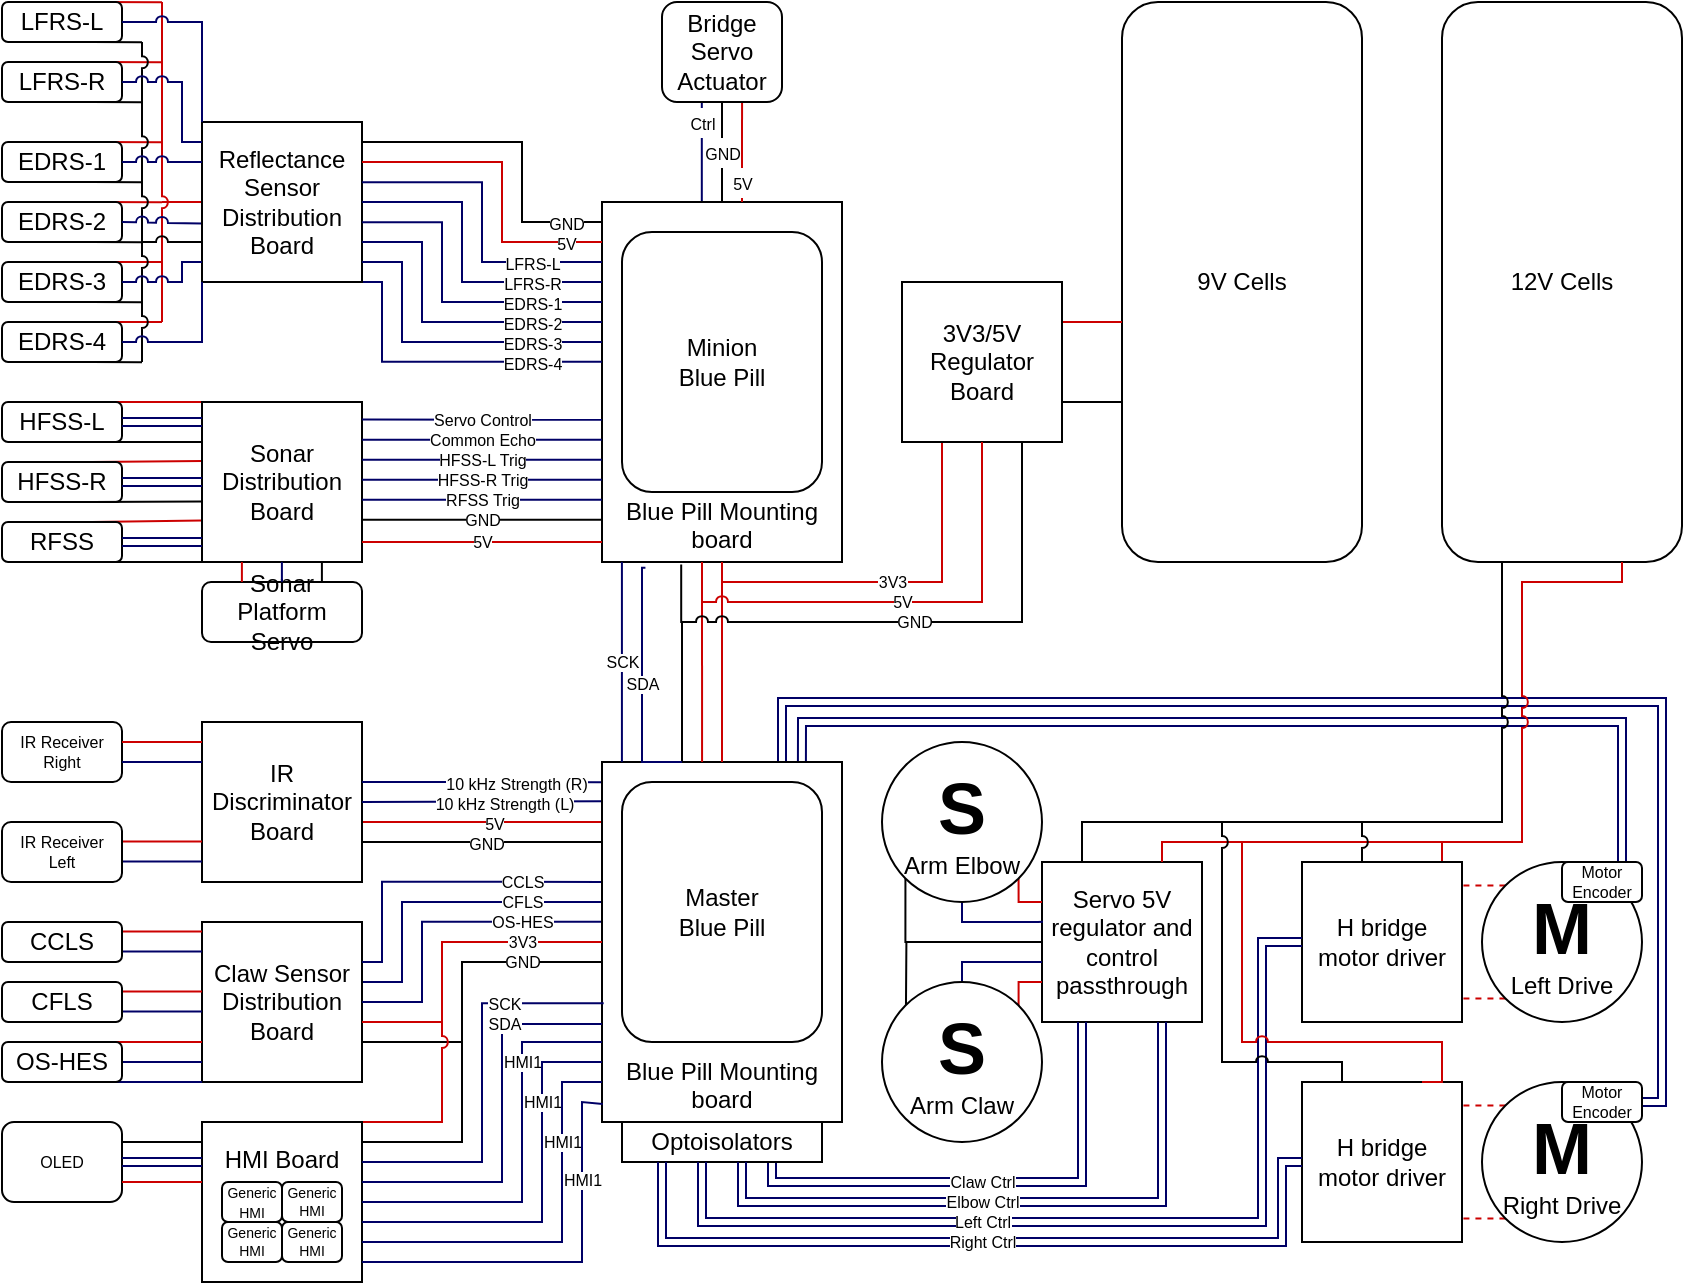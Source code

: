 <mxfile version="20.0.1" type="github">
  <diagram id="aKo4nkEPc6Qk0W20-_ik" name="Page-1">
    <mxGraphModel dx="1162" dy="567" grid="1" gridSize="10" guides="1" tooltips="1" connect="1" arrows="1" fold="1" page="1" pageScale="1" pageWidth="919" pageHeight="720" math="0" shadow="0">
      <root>
        <mxCell id="0" />
        <mxCell id="1" parent="0" />
        <mxCell id="4rk6-c169mp4JHar0VSb-249" value="&lt;font style=&quot;font-size: 8px;&quot;&gt;Ctrl&lt;/font&gt;" style="edgeStyle=orthogonalEdgeStyle;rounded=0;sketch=0;jumpStyle=arc;orthogonalLoop=1;jettySize=auto;html=1;exitX=0.332;exitY=0.997;exitDx=0;exitDy=0;shadow=0;fontSize=12;fontColor=#000000;endArrow=none;endFill=0;strokeColor=#000066;exitPerimeter=0;" parent="1" source="4rk6-c169mp4JHar0VSb-247" edge="1">
          <mxGeometry x="-0.596" relative="1" as="geometry">
            <mxPoint x="390" y="140" as="targetPoint" />
            <Array as="points">
              <mxPoint x="390" y="140" />
            </Array>
            <mxPoint as="offset" />
          </mxGeometry>
        </mxCell>
        <mxCell id="4rk6-c169mp4JHar0VSb-244" style="edgeStyle=orthogonalEdgeStyle;shape=link;rounded=0;sketch=0;jumpStyle=arc;orthogonalLoop=1;jettySize=auto;html=1;exitX=1;exitY=0.5;exitDx=0;exitDy=0;shadow=0;fontSize=7;endArrow=none;endFill=0;strokeColor=#000066;fontColor=#000000;" parent="1" source="4rk6-c169mp4JHar0VSb-206" edge="1">
          <mxGeometry relative="1" as="geometry">
            <mxPoint x="430" y="420" as="targetPoint" />
            <Array as="points">
              <mxPoint x="870" y="590" />
              <mxPoint x="870" y="390" />
              <mxPoint x="430" y="390" />
            </Array>
          </mxGeometry>
        </mxCell>
        <mxCell id="4rk6-c169mp4JHar0VSb-245" style="edgeStyle=orthogonalEdgeStyle;shape=link;rounded=0;sketch=0;jumpStyle=arc;orthogonalLoop=1;jettySize=auto;html=1;exitX=0.75;exitY=0;exitDx=0;exitDy=0;shadow=0;fontSize=7;fontColor=#000000;endArrow=none;endFill=0;strokeColor=#000066;entryX=0.833;entryY=0;entryDx=0;entryDy=0;entryPerimeter=0;" parent="1" source="4rk6-c169mp4JHar0VSb-157" target="4rk6-c169mp4JHar0VSb-184" edge="1">
          <mxGeometry relative="1" as="geometry">
            <mxPoint x="440" y="400" as="targetPoint" />
            <Array as="points">
              <mxPoint x="850" y="400" />
              <mxPoint x="440" y="400" />
            </Array>
          </mxGeometry>
        </mxCell>
        <mxCell id="4rk6-c169mp4JHar0VSb-148" value="&lt;font style=&quot;font-size: 8px;&quot;&gt;GND&lt;/font&gt;" style="edgeStyle=orthogonalEdgeStyle;rounded=0;sketch=0;jumpStyle=arc;orthogonalLoop=1;jettySize=auto;html=1;shadow=0;fontSize=12;endArrow=none;endFill=0;strokeColor=#000000;exitX=1;exitY=0.75;exitDx=0;exitDy=0;entryX=0;entryY=0.222;entryDx=0;entryDy=0;entryPerimeter=0;" parent="1" source="4rk6-c169mp4JHar0VSb-143" target="4rk6-c169mp4JHar0VSb-184" edge="1">
          <mxGeometry x="0.033" relative="1" as="geometry">
            <mxPoint x="220" y="451" as="sourcePoint" />
            <mxPoint x="330" y="460" as="targetPoint" />
            <Array as="points" />
            <mxPoint as="offset" />
          </mxGeometry>
        </mxCell>
        <mxCell id="4rk6-c169mp4JHar0VSb-147" value="&lt;font style=&quot;font-size: 8px;&quot;&gt;5V&lt;/font&gt;" style="edgeStyle=orthogonalEdgeStyle;rounded=0;sketch=0;jumpStyle=arc;orthogonalLoop=1;jettySize=auto;html=1;shadow=0;fontSize=12;endArrow=none;endFill=0;strokeColor=#CC0000;exitX=1;exitY=0.625;exitDx=0;exitDy=0;exitPerimeter=0;entryX=0.002;entryY=0.167;entryDx=0;entryDy=0;entryPerimeter=0;" parent="1" source="4rk6-c169mp4JHar0VSb-143" target="4rk6-c169mp4JHar0VSb-184" edge="1">
          <mxGeometry x="0.103" relative="1" as="geometry">
            <mxPoint x="230" y="450" as="sourcePoint" />
            <mxPoint x="330" y="450" as="targetPoint" />
            <Array as="points" />
            <mxPoint as="offset" />
          </mxGeometry>
        </mxCell>
        <mxCell id="4rk6-c169mp4JHar0VSb-52" value="" style="endArrow=none;html=1;rounded=0;exitX=0;exitY=0;exitDx=0;exitDy=0;strokeColor=#CC0000;" parent="1" source="4rk6-c169mp4JHar0VSb-40" edge="1">
          <mxGeometry width="50" height="50" relative="1" as="geometry">
            <mxPoint x="45" y="290" as="sourcePoint" />
            <mxPoint x="95" y="240" as="targetPoint" />
          </mxGeometry>
        </mxCell>
        <mxCell id="4rk6-c169mp4JHar0VSb-56" value="" style="endArrow=none;html=1;rounded=0;exitX=0;exitY=0;exitDx=0;exitDy=0;entryX=0.75;entryY=0;entryDx=0;entryDy=0;strokeColor=#CC0000;" parent="1" target="4rk6-c169mp4JHar0VSb-41" edge="1">
          <mxGeometry width="50" height="50" relative="1" as="geometry">
            <mxPoint x="140" y="269.56" as="sourcePoint" />
            <mxPoint x="115" y="269.56" as="targetPoint" />
          </mxGeometry>
        </mxCell>
        <mxCell id="4rk6-c169mp4JHar0VSb-59" value="" style="endArrow=none;html=1;rounded=0;strokeColor=#CC0000;entryX=0.75;entryY=0;entryDx=0;entryDy=0;" parent="1" target="4rk6-c169mp4JHar0VSb-42" edge="1">
          <mxGeometry width="50" height="50" relative="1" as="geometry">
            <mxPoint x="140" y="299.31" as="sourcePoint" />
            <mxPoint x="115" y="299.31" as="targetPoint" />
          </mxGeometry>
        </mxCell>
        <mxCell id="4rk6-c169mp4JHar0VSb-1" value="12V Cells" style="rounded=1;whiteSpace=wrap;html=1;" parent="1" vertex="1">
          <mxGeometry x="760" y="40" width="120" height="280" as="geometry" />
        </mxCell>
        <mxCell id="4rk6-c169mp4JHar0VSb-2" value="9V Cells" style="rounded=1;whiteSpace=wrap;html=1;" parent="1" vertex="1">
          <mxGeometry x="600" y="40" width="120" height="280" as="geometry" />
        </mxCell>
        <mxCell id="4rk6-c169mp4JHar0VSb-5" value="H bridge motor driver" style="whiteSpace=wrap;html=1;aspect=fixed;" parent="1" vertex="1">
          <mxGeometry x="690" y="580" width="80" height="80" as="geometry" />
        </mxCell>
        <mxCell id="4rk6-c169mp4JHar0VSb-15" style="edgeStyle=orthogonalEdgeStyle;rounded=0;orthogonalLoop=1;jettySize=auto;html=1;exitX=0;exitY=0.5;exitDx=0;exitDy=0;entryX=0;entryY=0;entryDx=0;entryDy=0;endArrow=none;endFill=0;" parent="1" source="4rk6-c169mp4JHar0VSb-6" edge="1">
          <mxGeometry relative="1" as="geometry">
            <mxPoint x="491.716" y="581.716" as="targetPoint" />
          </mxGeometry>
        </mxCell>
        <mxCell id="4rk6-c169mp4JHar0VSb-6" value="Servo 5V regulator and control passthrough" style="whiteSpace=wrap;html=1;aspect=fixed;" parent="1" vertex="1">
          <mxGeometry x="560" y="470" width="80" height="80" as="geometry" />
        </mxCell>
        <mxCell id="4rk6-c169mp4JHar0VSb-29" style="edgeStyle=orthogonalEdgeStyle;rounded=0;orthogonalLoop=1;jettySize=auto;html=1;exitX=0;exitY=0;exitDx=0;exitDy=0;endArrow=none;endFill=0;dashed=1;strokeColor=#CC0000;entryX=1.003;entryY=0.148;entryDx=0;entryDy=0;entryPerimeter=0;" parent="1" source="4rk6-c169mp4JHar0VSb-8" target="4rk6-c169mp4JHar0VSb-5" edge="1">
          <mxGeometry relative="1" as="geometry">
            <mxPoint x="1330" y="527" as="targetPoint" />
          </mxGeometry>
        </mxCell>
        <mxCell id="4rk6-c169mp4JHar0VSb-31" style="edgeStyle=orthogonalEdgeStyle;rounded=0;orthogonalLoop=1;jettySize=auto;html=1;exitX=0;exitY=1;exitDx=0;exitDy=0;dashed=1;endArrow=none;endFill=0;strokeColor=#CC0000;entryX=0.998;entryY=0.853;entryDx=0;entryDy=0;entryPerimeter=0;" parent="1" source="4rk6-c169mp4JHar0VSb-8" target="4rk6-c169mp4JHar0VSb-5" edge="1">
          <mxGeometry relative="1" as="geometry">
            <mxPoint x="1329" y="583" as="targetPoint" />
          </mxGeometry>
        </mxCell>
        <mxCell id="4rk6-c169mp4JHar0VSb-8" value="&lt;div&gt;&lt;font size=&quot;1&quot;&gt;&lt;b style=&quot;font-size: 36px;&quot;&gt;M&lt;/b&gt;&lt;/font&gt;&lt;/div&gt;Right Drive" style="ellipse;whiteSpace=wrap;html=1;aspect=fixed;" parent="1" vertex="1">
          <mxGeometry x="780" y="580" width="80" height="80" as="geometry" />
        </mxCell>
        <mxCell id="4rk6-c169mp4JHar0VSb-11" style="edgeStyle=orthogonalEdgeStyle;rounded=0;orthogonalLoop=1;jettySize=auto;html=1;exitX=1;exitY=1;exitDx=0;exitDy=0;entryX=0;entryY=0.25;entryDx=0;entryDy=0;endArrow=none;endFill=0;strokeColor=#CC0000;" parent="1" source="4rk6-c169mp4JHar0VSb-9" target="4rk6-c169mp4JHar0VSb-6" edge="1">
          <mxGeometry relative="1" as="geometry">
            <Array as="points">
              <mxPoint x="548" y="490" />
            </Array>
          </mxGeometry>
        </mxCell>
        <mxCell id="4rk6-c169mp4JHar0VSb-12" style="edgeStyle=orthogonalEdgeStyle;rounded=0;orthogonalLoop=1;jettySize=auto;html=1;exitX=0.5;exitY=1;exitDx=0;exitDy=0;endArrow=none;endFill=0;entryX=0.006;entryY=0.373;entryDx=0;entryDy=0;entryPerimeter=0;strokeColor=#000066;" parent="1" source="4rk6-c169mp4JHar0VSb-9" target="4rk6-c169mp4JHar0VSb-6" edge="1">
          <mxGeometry relative="1" as="geometry">
            <mxPoint x="550" y="500" as="targetPoint" />
            <Array as="points">
              <mxPoint x="520" y="500" />
              <mxPoint x="558" y="500" />
            </Array>
          </mxGeometry>
        </mxCell>
        <mxCell id="4rk6-c169mp4JHar0VSb-14" style="edgeStyle=orthogonalEdgeStyle;rounded=0;orthogonalLoop=1;jettySize=auto;html=1;exitX=0;exitY=1;exitDx=0;exitDy=0;entryX=0;entryY=0.5;entryDx=0;entryDy=0;endArrow=none;endFill=0;" parent="1" source="4rk6-c169mp4JHar0VSb-9" target="4rk6-c169mp4JHar0VSb-6" edge="1">
          <mxGeometry relative="1" as="geometry" />
        </mxCell>
        <mxCell id="4rk6-c169mp4JHar0VSb-9" value="&lt;div style=&quot;font-size: 36px;&quot;&gt;&lt;font style=&quot;font-size: 36px;&quot;&gt;&lt;b&gt;&lt;font style=&quot;font-size: 36px;&quot;&gt;S&lt;/font&gt;&lt;/b&gt;&lt;/font&gt;&lt;/div&gt;&lt;div&gt;Arm Elbow&lt;br&gt;&lt;/div&gt;" style="ellipse;whiteSpace=wrap;html=1;aspect=fixed;" parent="1" vertex="1">
          <mxGeometry x="480" y="410" width="80" height="80" as="geometry" />
        </mxCell>
        <mxCell id="4rk6-c169mp4JHar0VSb-17" style="edgeStyle=orthogonalEdgeStyle;rounded=0;orthogonalLoop=1;jettySize=auto;html=1;exitX=0.5;exitY=0;exitDx=0;exitDy=0;entryX=0;entryY=0.625;entryDx=0;entryDy=0;entryPerimeter=0;endArrow=none;endFill=0;strokeColor=#000066;" parent="1" target="4rk6-c169mp4JHar0VSb-6" edge="1">
          <mxGeometry relative="1" as="geometry">
            <mxPoint x="520" y="570" as="sourcePoint" />
            <Array as="points">
              <mxPoint x="520" y="520" />
            </Array>
          </mxGeometry>
        </mxCell>
        <mxCell id="4rk6-c169mp4JHar0VSb-19" style="edgeStyle=orthogonalEdgeStyle;rounded=0;orthogonalLoop=1;jettySize=auto;html=1;exitX=1;exitY=0;exitDx=0;exitDy=0;entryX=0;entryY=0.75;entryDx=0;entryDy=0;endArrow=none;endFill=0;strokeColor=#CC0000;" parent="1" target="4rk6-c169mp4JHar0VSb-6" edge="1">
          <mxGeometry relative="1" as="geometry">
            <mxPoint x="548.284" y="581.716" as="sourcePoint" />
            <Array as="points">
              <mxPoint x="548" y="530" />
            </Array>
          </mxGeometry>
        </mxCell>
        <mxCell id="4rk6-c169mp4JHar0VSb-10" value="&lt;div&gt;&lt;font size=&quot;1&quot;&gt;&lt;b style=&quot;font-size: 36px;&quot;&gt;S&lt;/b&gt;&lt;/font&gt;&lt;/div&gt;&lt;div&gt;Arm Claw&lt;br&gt;&lt;/div&gt;" style="ellipse;whiteSpace=wrap;html=1;aspect=fixed;" parent="1" vertex="1">
          <mxGeometry x="480" y="530" width="80" height="80" as="geometry" />
        </mxCell>
        <mxCell id="4rk6-c169mp4JHar0VSb-35" value="&lt;div&gt;&lt;br&gt;&lt;/div&gt;&lt;div&gt;&lt;br&gt;&lt;/div&gt;&lt;div&gt;&lt;br&gt;&lt;/div&gt;&lt;div&gt;&lt;br&gt;&lt;/div&gt;&lt;div&gt;&lt;br&gt;&lt;/div&gt;&lt;div&gt;&lt;br&gt;&lt;/div&gt;&lt;div&gt;&lt;br&gt;&lt;/div&gt;&lt;div&gt;&lt;br&gt;&lt;/div&gt;&lt;div&gt;&lt;br&gt;&lt;/div&gt;&lt;div&gt;&lt;br&gt;&lt;/div&gt;&lt;div&gt;Blue Pill Mounting board&lt;/div&gt;" style="rounded=0;whiteSpace=wrap;html=1;" parent="1" vertex="1">
          <mxGeometry x="340" y="140" width="120" height="180" as="geometry" />
        </mxCell>
        <mxCell id="4rk6-c169mp4JHar0VSb-116" value="&lt;font style=&quot;font-size: 8px;&quot;&gt;EDRS-4&lt;/font&gt;" style="edgeStyle=orthogonalEdgeStyle;rounded=0;sketch=0;jumpStyle=arc;orthogonalLoop=1;jettySize=auto;html=1;exitX=0;exitY=0.444;exitDx=0;exitDy=0;entryX=1;entryY=1;entryDx=0;entryDy=0;shadow=0;fontSize=12;endArrow=none;endFill=0;strokeColor=#000066;exitPerimeter=0;" parent="1" source="4rk6-c169mp4JHar0VSb-35" target="4rk6-c169mp4JHar0VSb-82" edge="1">
          <mxGeometry x="-0.555" relative="1" as="geometry">
            <Array as="points">
              <mxPoint x="230" y="220" />
              <mxPoint x="230" y="180" />
            </Array>
            <mxPoint as="offset" />
          </mxGeometry>
        </mxCell>
        <mxCell id="4rk6-c169mp4JHar0VSb-208" style="rounded=0;sketch=0;jumpStyle=arc;orthogonalLoop=1;jettySize=auto;html=1;exitX=1;exitY=0.25;exitDx=0;exitDy=0;shadow=0;fontSize=8;endArrow=none;endFill=0;strokeColor=#CC0000;" parent="1" source="4rk6-c169mp4JHar0VSb-36" edge="1">
          <mxGeometry relative="1" as="geometry">
            <mxPoint x="600" y="200" as="targetPoint" />
          </mxGeometry>
        </mxCell>
        <mxCell id="4rk6-c169mp4JHar0VSb-209" style="edgeStyle=orthogonalEdgeStyle;rounded=0;sketch=0;jumpStyle=arc;orthogonalLoop=1;jettySize=auto;html=1;exitX=1;exitY=0.75;exitDx=0;exitDy=0;entryX=0;entryY=0.716;entryDx=0;entryDy=0;entryPerimeter=0;shadow=0;fontSize=8;endArrow=none;endFill=0;strokeColor=#000000;" parent="1" source="4rk6-c169mp4JHar0VSb-36" target="4rk6-c169mp4JHar0VSb-2" edge="1">
          <mxGeometry relative="1" as="geometry" />
        </mxCell>
        <mxCell id="4rk6-c169mp4JHar0VSb-211" value="3V3" style="edgeStyle=orthogonalEdgeStyle;rounded=0;sketch=0;jumpStyle=arc;orthogonalLoop=1;jettySize=auto;html=1;exitX=0.25;exitY=1;exitDx=0;exitDy=0;shadow=0;fontSize=8;endArrow=none;endFill=0;strokeColor=#CC0000;entryX=0.5;entryY=1;entryDx=0;entryDy=0;" parent="1" source="4rk6-c169mp4JHar0VSb-36" target="4rk6-c169mp4JHar0VSb-35" edge="1">
          <mxGeometry relative="1" as="geometry">
            <mxPoint x="440" y="320" as="targetPoint" />
            <Array as="points">
              <mxPoint x="510" y="330" />
              <mxPoint x="400" y="330" />
            </Array>
          </mxGeometry>
        </mxCell>
        <mxCell id="4rk6-c169mp4JHar0VSb-36" value="&lt;div&gt;3V3/5V Regulator&lt;/div&gt;&lt;div&gt;Board&lt;br&gt;&lt;/div&gt;" style="whiteSpace=wrap;html=1;aspect=fixed;" parent="1" vertex="1">
          <mxGeometry x="490" y="180" width="80" height="80" as="geometry" />
        </mxCell>
        <mxCell id="4rk6-c169mp4JHar0VSb-39" value="&lt;div&gt;Minion&lt;/div&gt;&lt;div&gt;Blue Pill&lt;/div&gt;" style="rounded=1;whiteSpace=wrap;html=1;" parent="1" vertex="1">
          <mxGeometry x="350" y="155" width="100" height="130" as="geometry" />
        </mxCell>
        <mxCell id="4rk6-c169mp4JHar0VSb-40" value="Sonar Distribution Board" style="whiteSpace=wrap;html=1;aspect=fixed;" parent="1" vertex="1">
          <mxGeometry x="140" y="240" width="80" height="80" as="geometry" />
        </mxCell>
        <mxCell id="4rk6-c169mp4JHar0VSb-41" value="HFSS-R" style="rounded=1;whiteSpace=wrap;html=1;" parent="1" vertex="1">
          <mxGeometry x="40" y="270" width="60" height="20" as="geometry" />
        </mxCell>
        <mxCell id="4rk6-c169mp4JHar0VSb-42" value="RFSS" style="rounded=1;whiteSpace=wrap;html=1;" parent="1" vertex="1">
          <mxGeometry x="40" y="300" width="60" height="20" as="geometry" />
        </mxCell>
        <mxCell id="4rk6-c169mp4JHar0VSb-43" value="HFSS-L" style="rounded=1;whiteSpace=wrap;html=1;" parent="1" vertex="1">
          <mxGeometry x="40" y="240" width="60" height="20" as="geometry" />
        </mxCell>
        <mxCell id="4rk6-c169mp4JHar0VSb-53" value="" style="endArrow=none;html=1;rounded=0;exitX=0;exitY=0;exitDx=0;exitDy=0;entryX=0.921;entryY=0.999;entryDx=0;entryDy=0;entryPerimeter=0;strokeColor=#000000;" parent="1" target="4rk6-c169mp4JHar0VSb-43" edge="1">
          <mxGeometry width="50" height="50" relative="1" as="geometry">
            <mxPoint x="140" y="260" as="sourcePoint" />
            <mxPoint x="120" y="260.11" as="targetPoint" />
          </mxGeometry>
        </mxCell>
        <mxCell id="4rk6-c169mp4JHar0VSb-55" value="" style="shape=link;html=1;rounded=0;endArrow=none;endFill=0;exitX=1;exitY=0.5;exitDx=0;exitDy=0;strokeColor=#000066;" parent="1" source="4rk6-c169mp4JHar0VSb-43" edge="1">
          <mxGeometry width="100" relative="1" as="geometry">
            <mxPoint x="40" y="249.89" as="sourcePoint" />
            <mxPoint x="140" y="250" as="targetPoint" />
          </mxGeometry>
        </mxCell>
        <mxCell id="4rk6-c169mp4JHar0VSb-57" value="" style="endArrow=none;html=1;rounded=0;entryX=0.75;entryY=1;entryDx=0;entryDy=0;strokeColor=#000000;" parent="1" target="4rk6-c169mp4JHar0VSb-41" edge="1">
          <mxGeometry width="50" height="50" relative="1" as="geometry">
            <mxPoint x="140" y="289.76" as="sourcePoint" />
            <mxPoint x="115.26" y="289.54" as="targetPoint" />
          </mxGeometry>
        </mxCell>
        <mxCell id="4rk6-c169mp4JHar0VSb-58" value="" style="shape=link;html=1;rounded=0;endArrow=none;endFill=0;entryX=0;entryY=0.5;entryDx=0;entryDy=0;strokeColor=#000066;" parent="1" target="4rk6-c169mp4JHar0VSb-40" edge="1">
          <mxGeometry width="100" relative="1" as="geometry">
            <mxPoint x="100" y="280" as="sourcePoint" />
            <mxPoint x="120" y="279.69" as="targetPoint" />
          </mxGeometry>
        </mxCell>
        <mxCell id="4rk6-c169mp4JHar0VSb-60" value="" style="endArrow=none;html=1;rounded=0;entryX=0.75;entryY=1;entryDx=0;entryDy=0;strokeColor=#000000;exitX=0;exitY=1;exitDx=0;exitDy=0;" parent="1" source="4rk6-c169mp4JHar0VSb-40" target="4rk6-c169mp4JHar0VSb-42" edge="1">
          <mxGeometry width="50" height="50" relative="1" as="geometry">
            <mxPoint x="140" y="319.31" as="sourcePoint" />
            <mxPoint x="115.26" y="319.09" as="targetPoint" />
          </mxGeometry>
        </mxCell>
        <mxCell id="4rk6-c169mp4JHar0VSb-61" value="" style="shape=link;html=1;rounded=0;endArrow=none;endFill=0;strokeColor=#000066;exitX=1;exitY=0.5;exitDx=0;exitDy=0;" parent="1" source="4rk6-c169mp4JHar0VSb-42" edge="1">
          <mxGeometry width="100" relative="1" as="geometry">
            <mxPoint x="120" y="309.31" as="sourcePoint" />
            <mxPoint x="140" y="310" as="targetPoint" />
          </mxGeometry>
        </mxCell>
        <mxCell id="4rk6-c169mp4JHar0VSb-63" value="Sonar Platform Servo" style="rounded=1;whiteSpace=wrap;html=1;" parent="1" vertex="1">
          <mxGeometry x="140" y="330" width="80" height="30" as="geometry" />
        </mxCell>
        <mxCell id="4rk6-c169mp4JHar0VSb-66" value="GND" style="endArrow=none;html=1;rounded=0;fontSize=8;exitX=1;exitY=0.625;exitDx=0;exitDy=0;exitPerimeter=0;" parent="1" edge="1">
          <mxGeometry width="50" height="50" relative="1" as="geometry">
            <mxPoint x="220" y="298.89" as="sourcePoint" />
            <mxPoint x="340" y="298.89" as="targetPoint" />
          </mxGeometry>
        </mxCell>
        <mxCell id="4rk6-c169mp4JHar0VSb-67" value="RFSS Trig" style="endArrow=none;html=1;rounded=0;strokeColor=#000066;fontSize=8;" parent="1" edge="1">
          <mxGeometry width="50" height="50" relative="1" as="geometry">
            <mxPoint x="220" y="288.89" as="sourcePoint" />
            <mxPoint x="340" y="288.89" as="targetPoint" />
          </mxGeometry>
        </mxCell>
        <mxCell id="4rk6-c169mp4JHar0VSb-68" value="HFSS-R Trig" style="endArrow=none;html=1;rounded=0;strokeColor=#000066;fontSize=8;" parent="1" edge="1">
          <mxGeometry width="50" height="50" relative="1" as="geometry">
            <mxPoint x="220" y="278.89" as="sourcePoint" />
            <mxPoint x="340" y="278.89" as="targetPoint" />
          </mxGeometry>
        </mxCell>
        <mxCell id="4rk6-c169mp4JHar0VSb-69" value="HFSS-L Trig" style="endArrow=none;html=1;rounded=0;strokeColor=#000066;fontSize=8;" parent="1" edge="1">
          <mxGeometry width="50" height="50" relative="1" as="geometry">
            <mxPoint x="220" y="268.89" as="sourcePoint" />
            <mxPoint x="340" y="268.89" as="targetPoint" />
          </mxGeometry>
        </mxCell>
        <mxCell id="4rk6-c169mp4JHar0VSb-70" value="Common Echo" style="endArrow=none;html=1;rounded=0;strokeColor=#000066;fontSize=8;" parent="1" edge="1">
          <mxGeometry width="50" height="50" relative="1" as="geometry">
            <mxPoint x="220" y="258.89" as="sourcePoint" />
            <mxPoint x="340" y="258.89" as="targetPoint" />
          </mxGeometry>
        </mxCell>
        <mxCell id="4rk6-c169mp4JHar0VSb-71" value="Servo Control" style="endArrow=none;html=1;rounded=0;strokeColor=#000066;fontSize=8;" parent="1" edge="1">
          <mxGeometry width="50" height="50" relative="1" as="geometry">
            <mxPoint x="220" y="248.76" as="sourcePoint" />
            <mxPoint x="340" y="248.89" as="targetPoint" />
          </mxGeometry>
        </mxCell>
        <mxCell id="4rk6-c169mp4JHar0VSb-75" value="" style="endArrow=none;html=1;rounded=0;fontSize=8;strokeColor=#000066;exitX=0.5;exitY=0;exitDx=0;exitDy=0;" parent="1" edge="1">
          <mxGeometry width="50" height="50" relative="1" as="geometry">
            <mxPoint x="179.95" y="330" as="sourcePoint" />
            <mxPoint x="179.95" y="320" as="targetPoint" />
          </mxGeometry>
        </mxCell>
        <mxCell id="4rk6-c169mp4JHar0VSb-77" value="" style="endArrow=none;html=1;rounded=0;fontSize=8;strokeColor=#000000;exitX=0.5;exitY=0;exitDx=0;exitDy=0;" parent="1" edge="1">
          <mxGeometry width="50" height="50" relative="1" as="geometry">
            <mxPoint x="199.95" y="330" as="sourcePoint" />
            <mxPoint x="199.95" y="320" as="targetPoint" />
          </mxGeometry>
        </mxCell>
        <mxCell id="4rk6-c169mp4JHar0VSb-78" value="" style="endArrow=none;html=1;rounded=0;fontSize=8;strokeColor=#CC0000;exitX=0.5;exitY=0;exitDx=0;exitDy=0;" parent="1" edge="1">
          <mxGeometry width="50" height="50" relative="1" as="geometry">
            <mxPoint x="159.95" y="330" as="sourcePoint" />
            <mxPoint x="159.95" y="320" as="targetPoint" />
          </mxGeometry>
        </mxCell>
        <mxCell id="4rk6-c169mp4JHar0VSb-110" style="edgeStyle=elbowEdgeStyle;rounded=0;orthogonalLoop=1;jettySize=auto;html=1;exitX=0;exitY=0.5;exitDx=0;exitDy=0;fontSize=12;endArrow=none;endFill=0;strokeColor=#CC0000;shadow=0;" parent="1" source="4rk6-c169mp4JHar0VSb-82" edge="1">
          <mxGeometry relative="1" as="geometry">
            <mxPoint x="120" y="140.143" as="targetPoint" />
            <Array as="points">
              <mxPoint x="120" y="130" />
            </Array>
          </mxGeometry>
        </mxCell>
        <mxCell id="4rk6-c169mp4JHar0VSb-82" value="&lt;font style=&quot;font-size: 12px;&quot;&gt;Reflectance Sensor Distribution Board&lt;/font&gt;" style="whiteSpace=wrap;html=1;aspect=fixed;fontSize=8;shadow=0;" parent="1" vertex="1">
          <mxGeometry x="140" y="100" width="80" height="80" as="geometry" />
        </mxCell>
        <mxCell id="4rk6-c169mp4JHar0VSb-92" style="edgeStyle=none;rounded=0;orthogonalLoop=1;jettySize=auto;html=1;exitX=0.75;exitY=0;exitDx=0;exitDy=0;fontSize=12;endArrow=none;endFill=0;strokeColor=#CC0000;shadow=0;" parent="1" source="4rk6-c169mp4JHar0VSb-83" edge="1">
          <mxGeometry relative="1" as="geometry">
            <mxPoint x="120" y="40.143" as="targetPoint" />
          </mxGeometry>
        </mxCell>
        <mxCell id="4rk6-c169mp4JHar0VSb-98" style="edgeStyle=none;rounded=0;orthogonalLoop=1;jettySize=auto;html=1;exitX=0.75;exitY=1;exitDx=0;exitDy=0;fontSize=12;endArrow=none;endFill=0;strokeColor=#000000;shadow=0;" parent="1" source="4rk6-c169mp4JHar0VSb-83" edge="1">
          <mxGeometry relative="1" as="geometry">
            <mxPoint x="110" y="60.143" as="targetPoint" />
          </mxGeometry>
        </mxCell>
        <mxCell id="4rk6-c169mp4JHar0VSb-83" value="LFRS-L" style="rounded=1;whiteSpace=wrap;html=1;shadow=0;" parent="1" vertex="1">
          <mxGeometry x="40" y="40" width="60" height="20" as="geometry" />
        </mxCell>
        <mxCell id="4rk6-c169mp4JHar0VSb-93" style="edgeStyle=none;rounded=0;orthogonalLoop=1;jettySize=auto;html=1;exitX=0.75;exitY=0;exitDx=0;exitDy=0;fontSize=12;endArrow=none;endFill=0;strokeColor=#CC0000;shadow=0;" parent="1" source="4rk6-c169mp4JHar0VSb-84" edge="1">
          <mxGeometry relative="1" as="geometry">
            <mxPoint x="120" y="70.143" as="targetPoint" />
          </mxGeometry>
        </mxCell>
        <mxCell id="4rk6-c169mp4JHar0VSb-99" style="edgeStyle=none;rounded=0;orthogonalLoop=1;jettySize=auto;html=1;exitX=0.75;exitY=1;exitDx=0;exitDy=0;fontSize=12;endArrow=none;endFill=0;strokeColor=#000000;shadow=0;" parent="1" source="4rk6-c169mp4JHar0VSb-84" edge="1">
          <mxGeometry relative="1" as="geometry">
            <mxPoint x="110" y="90.143" as="targetPoint" />
          </mxGeometry>
        </mxCell>
        <mxCell id="4rk6-c169mp4JHar0VSb-84" value="LFRS-R" style="rounded=1;whiteSpace=wrap;html=1;shadow=0;" parent="1" vertex="1">
          <mxGeometry x="40" y="70" width="60" height="20" as="geometry" />
        </mxCell>
        <mxCell id="4rk6-c169mp4JHar0VSb-94" style="edgeStyle=none;rounded=0;orthogonalLoop=1;jettySize=auto;html=1;exitX=0.75;exitY=0;exitDx=0;exitDy=0;fontSize=12;endArrow=none;endFill=0;strokeColor=#CC0000;shadow=0;" parent="1" source="4rk6-c169mp4JHar0VSb-85" edge="1">
          <mxGeometry relative="1" as="geometry">
            <mxPoint x="120" y="110.143" as="targetPoint" />
          </mxGeometry>
        </mxCell>
        <mxCell id="4rk6-c169mp4JHar0VSb-100" style="edgeStyle=none;rounded=0;orthogonalLoop=1;jettySize=auto;html=1;exitX=0.75;exitY=1;exitDx=0;exitDy=0;fontSize=12;endArrow=none;endFill=0;strokeColor=#000000;shadow=0;" parent="1" source="4rk6-c169mp4JHar0VSb-85" edge="1">
          <mxGeometry relative="1" as="geometry">
            <mxPoint x="110" y="130.143" as="targetPoint" />
          </mxGeometry>
        </mxCell>
        <mxCell id="4rk6-c169mp4JHar0VSb-85" value="EDRS-1" style="rounded=1;whiteSpace=wrap;html=1;shadow=0;" parent="1" vertex="1">
          <mxGeometry x="40" y="110" width="60" height="20" as="geometry" />
        </mxCell>
        <mxCell id="4rk6-c169mp4JHar0VSb-95" style="edgeStyle=none;rounded=0;orthogonalLoop=1;jettySize=auto;html=1;exitX=0.75;exitY=0;exitDx=0;exitDy=0;fontSize=12;endArrow=none;endFill=0;strokeColor=#CC0000;shadow=0;" parent="1" source="4rk6-c169mp4JHar0VSb-86" edge="1">
          <mxGeometry relative="1" as="geometry">
            <mxPoint x="120" y="140.143" as="targetPoint" />
          </mxGeometry>
        </mxCell>
        <mxCell id="4rk6-c169mp4JHar0VSb-101" style="edgeStyle=none;rounded=0;orthogonalLoop=1;jettySize=auto;html=1;exitX=0.75;exitY=1;exitDx=0;exitDy=0;fontSize=12;endArrow=none;endFill=0;strokeColor=#000000;shadow=0;" parent="1" source="4rk6-c169mp4JHar0VSb-86" edge="1">
          <mxGeometry relative="1" as="geometry">
            <mxPoint x="110" y="160.143" as="targetPoint" />
          </mxGeometry>
        </mxCell>
        <mxCell id="4rk6-c169mp4JHar0VSb-86" value="EDRS-2" style="rounded=1;whiteSpace=wrap;html=1;shadow=0;" parent="1" vertex="1">
          <mxGeometry x="40" y="140" width="60" height="20" as="geometry" />
        </mxCell>
        <mxCell id="4rk6-c169mp4JHar0VSb-96" style="edgeStyle=none;rounded=0;orthogonalLoop=1;jettySize=auto;html=1;exitX=0.75;exitY=0;exitDx=0;exitDy=0;fontSize=12;endArrow=none;endFill=0;strokeColor=#CC0000;shadow=0;" parent="1" source="4rk6-c169mp4JHar0VSb-87" edge="1">
          <mxGeometry relative="1" as="geometry">
            <mxPoint x="120" y="170" as="targetPoint" />
          </mxGeometry>
        </mxCell>
        <mxCell id="4rk6-c169mp4JHar0VSb-102" style="edgeStyle=none;rounded=0;orthogonalLoop=1;jettySize=auto;html=1;exitX=0.75;exitY=1;exitDx=0;exitDy=0;fontSize=12;endArrow=none;endFill=0;strokeColor=#000000;shadow=0;" parent="1" source="4rk6-c169mp4JHar0VSb-87" edge="1">
          <mxGeometry relative="1" as="geometry">
            <mxPoint x="110" y="190.143" as="targetPoint" />
          </mxGeometry>
        </mxCell>
        <mxCell id="4rk6-c169mp4JHar0VSb-87" value="EDRS-3" style="rounded=1;whiteSpace=wrap;html=1;shadow=0;" parent="1" vertex="1">
          <mxGeometry x="40" y="170" width="60" height="20" as="geometry" />
        </mxCell>
        <mxCell id="4rk6-c169mp4JHar0VSb-97" style="edgeStyle=none;rounded=0;orthogonalLoop=1;jettySize=auto;html=1;exitX=0.75;exitY=0;exitDx=0;exitDy=0;fontSize=12;endArrow=none;endFill=0;strokeColor=#CC0000;shadow=0;" parent="1" source="4rk6-c169mp4JHar0VSb-88" edge="1">
          <mxGeometry relative="1" as="geometry">
            <mxPoint x="120" y="200" as="targetPoint" />
          </mxGeometry>
        </mxCell>
        <mxCell id="4rk6-c169mp4JHar0VSb-103" style="edgeStyle=none;rounded=0;orthogonalLoop=1;jettySize=auto;html=1;exitX=0.75;exitY=1;exitDx=0;exitDy=0;fontSize=12;endArrow=none;endFill=0;strokeColor=#000000;shadow=0;" parent="1" source="4rk6-c169mp4JHar0VSb-88" edge="1">
          <mxGeometry relative="1" as="geometry">
            <mxPoint x="110" y="220.143" as="targetPoint" />
          </mxGeometry>
        </mxCell>
        <mxCell id="4rk6-c169mp4JHar0VSb-88" value="EDRS-4" style="rounded=1;whiteSpace=wrap;html=1;shadow=0;" parent="1" vertex="1">
          <mxGeometry x="40" y="200" width="60" height="20" as="geometry" />
        </mxCell>
        <mxCell id="4rk6-c169mp4JHar0VSb-90" value="" style="endArrow=none;html=1;rounded=0;fontSize=12;strokeColor=#000000;shadow=0;jumpStyle=arc;" parent="1" edge="1">
          <mxGeometry width="50" height="50" relative="1" as="geometry">
            <mxPoint x="110" y="220" as="sourcePoint" />
            <mxPoint x="110" y="60" as="targetPoint" />
          </mxGeometry>
        </mxCell>
        <mxCell id="4rk6-c169mp4JHar0VSb-91" value="" style="endArrow=none;html=1;rounded=0;fontSize=12;strokeColor=#CC0000;shadow=0;jumpStyle=arc;" parent="1" edge="1">
          <mxGeometry width="50" height="50" relative="1" as="geometry">
            <mxPoint x="120" y="200" as="sourcePoint" />
            <mxPoint x="120" y="40" as="targetPoint" />
          </mxGeometry>
        </mxCell>
        <mxCell id="4rk6-c169mp4JHar0VSb-104" style="edgeStyle=elbowEdgeStyle;orthogonalLoop=1;jettySize=auto;html=1;exitX=1;exitY=0.5;exitDx=0;exitDy=0;entryX=0;entryY=0;entryDx=0;entryDy=0;fontSize=12;endArrow=none;endFill=0;strokeColor=#000066;shadow=0;rounded=0;sketch=0;jumpStyle=arc;" parent="1" source="4rk6-c169mp4JHar0VSb-83" target="4rk6-c169mp4JHar0VSb-82" edge="1">
          <mxGeometry relative="1" as="geometry">
            <Array as="points">
              <mxPoint x="140" y="60" />
              <mxPoint x="130" y="80" />
            </Array>
          </mxGeometry>
        </mxCell>
        <mxCell id="4rk6-c169mp4JHar0VSb-105" style="edgeStyle=elbowEdgeStyle;orthogonalLoop=1;jettySize=auto;html=1;exitX=1;exitY=0.5;exitDx=0;exitDy=0;entryX=0;entryY=0.125;entryDx=0;entryDy=0;entryPerimeter=0;fontSize=12;endArrow=none;endFill=0;strokeColor=#000066;shadow=0;rounded=0;sketch=0;jumpStyle=arc;" parent="1" source="4rk6-c169mp4JHar0VSb-84" target="4rk6-c169mp4JHar0VSb-82" edge="1">
          <mxGeometry relative="1" as="geometry">
            <Array as="points">
              <mxPoint x="130" y="100" />
            </Array>
          </mxGeometry>
        </mxCell>
        <mxCell id="4rk6-c169mp4JHar0VSb-106" style="edgeStyle=elbowEdgeStyle;orthogonalLoop=1;jettySize=auto;html=1;exitX=1;exitY=0.5;exitDx=0;exitDy=0;entryX=0;entryY=0.25;entryDx=0;entryDy=0;fontSize=12;endArrow=none;endFill=0;strokeColor=#000066;shadow=0;rounded=0;sketch=0;jumpStyle=arc;" parent="1" source="4rk6-c169mp4JHar0VSb-85" target="4rk6-c169mp4JHar0VSb-82" edge="1">
          <mxGeometry relative="1" as="geometry">
            <Array as="points">
              <mxPoint x="130" y="110" />
            </Array>
          </mxGeometry>
        </mxCell>
        <mxCell id="4rk6-c169mp4JHar0VSb-107" style="edgeStyle=elbowEdgeStyle;orthogonalLoop=1;jettySize=auto;html=1;exitX=1;exitY=0.5;exitDx=0;exitDy=0;entryX=0.002;entryY=0.635;entryDx=0;entryDy=0;entryPerimeter=0;fontSize=12;endArrow=none;endFill=0;strokeColor=#000066;shadow=0;rounded=0;sketch=0;jumpStyle=arc;" parent="1" source="4rk6-c169mp4JHar0VSb-86" target="4rk6-c169mp4JHar0VSb-82" edge="1">
          <mxGeometry relative="1" as="geometry">
            <Array as="points">
              <mxPoint x="130" y="140" />
              <mxPoint x="140" y="150" />
              <mxPoint x="130" y="140" />
            </Array>
          </mxGeometry>
        </mxCell>
        <mxCell id="4rk6-c169mp4JHar0VSb-108" style="edgeStyle=elbowEdgeStyle;orthogonalLoop=1;jettySize=auto;html=1;exitX=1;exitY=0.5;exitDx=0;exitDy=0;entryX=0;entryY=0.875;entryDx=0;entryDy=0;fontSize=12;endArrow=none;endFill=0;strokeColor=#000066;entryPerimeter=0;shadow=0;rounded=0;sketch=0;jumpStyle=arc;" parent="1" source="4rk6-c169mp4JHar0VSb-87" target="4rk6-c169mp4JHar0VSb-82" edge="1">
          <mxGeometry relative="1" as="geometry">
            <Array as="points">
              <mxPoint x="130" y="170" />
            </Array>
          </mxGeometry>
        </mxCell>
        <mxCell id="4rk6-c169mp4JHar0VSb-109" style="edgeStyle=orthogonalEdgeStyle;orthogonalLoop=1;jettySize=auto;html=1;exitX=1;exitY=0.5;exitDx=0;exitDy=0;entryX=0;entryY=1;entryDx=0;entryDy=0;fontSize=12;endArrow=none;endFill=0;strokeColor=#000066;shadow=0;rounded=0;sketch=0;jumpStyle=arc;" parent="1" source="4rk6-c169mp4JHar0VSb-88" target="4rk6-c169mp4JHar0VSb-82" edge="1">
          <mxGeometry relative="1" as="geometry" />
        </mxCell>
        <mxCell id="4rk6-c169mp4JHar0VSb-111" style="edgeStyle=orthogonalEdgeStyle;rounded=0;orthogonalLoop=1;jettySize=auto;html=1;exitX=0;exitY=0.625;exitDx=0;exitDy=0;fontSize=12;endArrow=none;endFill=0;strokeColor=#000000;exitPerimeter=0;shadow=0;jumpStyle=arc;" parent="1" source="4rk6-c169mp4JHar0VSb-82" edge="1">
          <mxGeometry relative="1" as="geometry">
            <mxPoint x="110" y="160.048" as="targetPoint" />
            <Array as="points">
              <mxPoint x="140" y="160" />
            </Array>
          </mxGeometry>
        </mxCell>
        <mxCell id="4rk6-c169mp4JHar0VSb-122" value="&lt;font style=&quot;font-size: 8px;&quot;&gt;EDRS-3&lt;/font&gt;" style="edgeStyle=orthogonalEdgeStyle;rounded=0;sketch=0;jumpStyle=arc;orthogonalLoop=1;jettySize=auto;html=1;entryX=1;entryY=1;entryDx=0;entryDy=0;shadow=0;fontSize=12;endArrow=none;endFill=0;strokeColor=#000066;" parent="1" edge="1">
          <mxGeometry x="-0.555" relative="1" as="geometry">
            <mxPoint x="340" y="210" as="sourcePoint" />
            <mxPoint x="220" y="170" as="targetPoint" />
            <Array as="points">
              <mxPoint x="240" y="210" />
              <mxPoint x="240" y="170" />
            </Array>
            <mxPoint as="offset" />
          </mxGeometry>
        </mxCell>
        <mxCell id="4rk6-c169mp4JHar0VSb-123" value="&lt;font style=&quot;font-size: 8px;&quot;&gt;EDRS-2&lt;/font&gt;" style="edgeStyle=orthogonalEdgeStyle;rounded=0;sketch=0;jumpStyle=arc;orthogonalLoop=1;jettySize=auto;html=1;entryX=1;entryY=1;entryDx=0;entryDy=0;shadow=0;fontSize=12;endArrow=none;endFill=0;strokeColor=#000066;" parent="1" edge="1">
          <mxGeometry x="-0.555" relative="1" as="geometry">
            <mxPoint x="340" y="200" as="sourcePoint" />
            <mxPoint x="220" y="160" as="targetPoint" />
            <Array as="points">
              <mxPoint x="250" y="200" />
              <mxPoint x="250" y="160" />
            </Array>
            <mxPoint as="offset" />
          </mxGeometry>
        </mxCell>
        <mxCell id="4rk6-c169mp4JHar0VSb-124" value="&lt;font style=&quot;font-size: 8px;&quot;&gt;EDRS-1&lt;/font&gt;" style="edgeStyle=orthogonalEdgeStyle;rounded=0;sketch=0;jumpStyle=arc;orthogonalLoop=1;jettySize=auto;html=1;entryX=1;entryY=1;entryDx=0;entryDy=0;shadow=0;fontSize=12;endArrow=none;endFill=0;strokeColor=#000066;" parent="1" edge="1">
          <mxGeometry x="-0.555" relative="1" as="geometry">
            <mxPoint x="340" y="190" as="sourcePoint" />
            <mxPoint x="220" y="150.08" as="targetPoint" />
            <Array as="points">
              <mxPoint x="260" y="190" />
              <mxPoint x="260" y="150" />
            </Array>
            <mxPoint as="offset" />
          </mxGeometry>
        </mxCell>
        <mxCell id="4rk6-c169mp4JHar0VSb-125" value="&lt;font style=&quot;font-size: 8px;&quot;&gt;LFRS-R&lt;br&gt;&lt;/font&gt;" style="edgeStyle=orthogonalEdgeStyle;rounded=0;sketch=0;jumpStyle=arc;orthogonalLoop=1;jettySize=auto;html=1;entryX=1;entryY=1;entryDx=0;entryDy=0;shadow=0;fontSize=12;endArrow=none;endFill=0;strokeColor=#000066;" parent="1" edge="1">
          <mxGeometry x="-0.555" relative="1" as="geometry">
            <mxPoint x="340" y="180" as="sourcePoint" />
            <mxPoint x="220" y="140" as="targetPoint" />
            <Array as="points">
              <mxPoint x="270" y="180" />
              <mxPoint x="270" y="140" />
            </Array>
            <mxPoint as="offset" />
          </mxGeometry>
        </mxCell>
        <mxCell id="4rk6-c169mp4JHar0VSb-126" value="&lt;font style=&quot;font-size: 8px;&quot;&gt;LFRS-L&lt;br&gt;&lt;/font&gt;" style="edgeStyle=orthogonalEdgeStyle;rounded=0;sketch=0;jumpStyle=arc;orthogonalLoop=1;jettySize=auto;html=1;entryX=1;entryY=1;entryDx=0;entryDy=0;shadow=0;fontSize=12;endArrow=none;endFill=0;strokeColor=#000066;" parent="1" edge="1">
          <mxGeometry x="-0.555" relative="1" as="geometry">
            <mxPoint x="340" y="170" as="sourcePoint" />
            <mxPoint x="220" y="130.08" as="targetPoint" />
            <Array as="points">
              <mxPoint x="280" y="170" />
              <mxPoint x="280" y="130" />
            </Array>
            <mxPoint as="offset" />
          </mxGeometry>
        </mxCell>
        <mxCell id="4rk6-c169mp4JHar0VSb-128" value="&lt;font style=&quot;font-size: 8px;&quot;&gt;5V&lt;/font&gt;" style="edgeStyle=orthogonalEdgeStyle;rounded=0;sketch=0;jumpStyle=arc;orthogonalLoop=1;jettySize=auto;html=1;entryX=1;entryY=1;entryDx=0;entryDy=0;shadow=0;fontSize=12;endArrow=none;endFill=0;strokeColor=#CC0000;" parent="1" edge="1">
          <mxGeometry x="-0.778" relative="1" as="geometry">
            <mxPoint x="340" y="160" as="sourcePoint" />
            <mxPoint x="220" y="120.0" as="targetPoint" />
            <Array as="points">
              <mxPoint x="290" y="160" />
              <mxPoint x="290" y="120" />
            </Array>
            <mxPoint as="offset" />
          </mxGeometry>
        </mxCell>
        <mxCell id="4rk6-c169mp4JHar0VSb-129" value="&lt;font style=&quot;font-size: 8px;&quot;&gt;GND&lt;br&gt;&lt;/font&gt;" style="edgeStyle=orthogonalEdgeStyle;rounded=0;sketch=0;jumpStyle=arc;orthogonalLoop=1;jettySize=auto;html=1;entryX=1;entryY=1;entryDx=0;entryDy=0;shadow=0;fontSize=12;endArrow=none;endFill=0;strokeColor=#000000;" parent="1" edge="1">
          <mxGeometry x="-0.778" relative="1" as="geometry">
            <mxPoint x="340" y="150" as="sourcePoint" />
            <mxPoint x="220" y="110" as="targetPoint" />
            <Array as="points">
              <mxPoint x="300" y="150" />
              <mxPoint x="300" y="110" />
            </Array>
            <mxPoint as="offset" />
          </mxGeometry>
        </mxCell>
        <mxCell id="4rk6-c169mp4JHar0VSb-130" value="5V" style="endArrow=none;html=1;rounded=0;strokeColor=#CC0000;fontSize=8;" parent="1" edge="1">
          <mxGeometry width="50" height="50" relative="1" as="geometry">
            <mxPoint x="220" y="310" as="sourcePoint" />
            <mxPoint x="340" y="310" as="targetPoint" />
          </mxGeometry>
        </mxCell>
        <mxCell id="4rk6-c169mp4JHar0VSb-194" value="Claw Ctrl" style="edgeStyle=orthogonalEdgeStyle;rounded=0;sketch=0;jumpStyle=none;orthogonalLoop=1;jettySize=auto;html=1;entryX=0.25;entryY=1;entryDx=0;entryDy=0;shadow=0;fontSize=8;endArrow=none;endFill=0;strokeColor=#000066;exitX=0.75;exitY=1;exitDx=0;exitDy=0;shape=link;" parent="1" source="4rk6-c169mp4JHar0VSb-132" target="4rk6-c169mp4JHar0VSb-6" edge="1">
          <mxGeometry x="-0.061" relative="1" as="geometry">
            <mxPoint x="410" y="630" as="sourcePoint" />
            <Array as="points">
              <mxPoint x="425" y="630" />
              <mxPoint x="580" y="630" />
            </Array>
            <mxPoint as="offset" />
          </mxGeometry>
        </mxCell>
        <mxCell id="4rk6-c169mp4JHar0VSb-132" value="&lt;font style=&quot;font-size: 12px;&quot;&gt;Optoisolators&lt;/font&gt;" style="rounded=0;whiteSpace=wrap;html=1;shadow=0;fontSize=8;rotation=0;" parent="1" vertex="1">
          <mxGeometry x="350" y="600" width="100" height="20" as="geometry" />
        </mxCell>
        <mxCell id="4rk6-c169mp4JHar0VSb-143" value="IR Discriminator Board" style="whiteSpace=wrap;html=1;aspect=fixed;shadow=0;fontSize=12;" parent="1" vertex="1">
          <mxGeometry x="140" y="400" width="80" height="80" as="geometry" />
        </mxCell>
        <mxCell id="4rk6-c169mp4JHar0VSb-146" value="&lt;font style=&quot;font-size: 8px;&quot;&gt;10 kHz Strength (L)&lt;/font&gt;" style="edgeStyle=orthogonalEdgeStyle;rounded=0;sketch=0;jumpStyle=arc;orthogonalLoop=1;jettySize=auto;html=1;shadow=0;fontSize=12;endArrow=none;endFill=0;strokeColor=#000066;entryX=0.002;entryY=0.109;entryDx=0;entryDy=0;entryPerimeter=0;" parent="1" target="4rk6-c169mp4JHar0VSb-184" edge="1">
          <mxGeometry x="0.185" relative="1" as="geometry">
            <mxPoint x="220" y="440" as="sourcePoint" />
            <mxPoint x="330" y="440" as="targetPoint" />
            <Array as="points">
              <mxPoint x="280" y="440" />
            </Array>
            <mxPoint as="offset" />
          </mxGeometry>
        </mxCell>
        <mxCell id="4rk6-c169mp4JHar0VSb-145" value="&lt;font style=&quot;font-size: 8px;&quot;&gt;10 &lt;font style=&quot;font-size: 8px;&quot;&gt;kHz Strength&lt;/font&gt;&lt;/font&gt;&lt;font style=&quot;font-size: 8px;&quot;&gt; (R)&lt;/font&gt;" style="edgeStyle=orthogonalEdgeStyle;rounded=0;sketch=0;jumpStyle=arc;orthogonalLoop=1;jettySize=auto;html=1;entryX=0;entryY=0.056;entryDx=0;entryDy=0;entryPerimeter=0;shadow=0;fontSize=12;endArrow=none;endFill=0;strokeColor=#000066;" parent="1" target="4rk6-c169mp4JHar0VSb-184" edge="1">
          <mxGeometry x="0.28" relative="1" as="geometry">
            <mxPoint x="220" y="430" as="sourcePoint" />
            <Array as="points">
              <mxPoint x="230" y="430" />
              <mxPoint x="230" y="430" />
            </Array>
            <mxPoint as="offset" />
          </mxGeometry>
        </mxCell>
        <mxCell id="4rk6-c169mp4JHar0VSb-149" value="&lt;div&gt;IR Receiver&lt;/div&gt;&lt;div&gt;Right&lt;br&gt;&lt;/div&gt;" style="rounded=1;whiteSpace=wrap;html=1;shadow=0;fontSize=8;" parent="1" vertex="1">
          <mxGeometry x="40" y="400" width="60" height="30" as="geometry" />
        </mxCell>
        <mxCell id="4rk6-c169mp4JHar0VSb-151" value="" style="endArrow=none;html=1;rounded=0;shadow=0;sketch=0;fontSize=8;strokeColor=#CC0000;jumpStyle=arc;exitX=1;exitY=0.333;exitDx=0;exitDy=0;exitPerimeter=0;" parent="1" source="4rk6-c169mp4JHar0VSb-149" edge="1">
          <mxGeometry width="50" height="50" relative="1" as="geometry">
            <mxPoint x="100" y="420" as="sourcePoint" />
            <mxPoint x="140" y="410" as="targetPoint" />
          </mxGeometry>
        </mxCell>
        <mxCell id="4rk6-c169mp4JHar0VSb-152" value="" style="endArrow=none;html=1;rounded=0;shadow=0;sketch=0;fontSize=8;strokeColor=#000066;jumpStyle=arc;exitX=1;exitY=0.333;exitDx=0;exitDy=0;exitPerimeter=0;" parent="1" edge="1">
          <mxGeometry width="50" height="50" relative="1" as="geometry">
            <mxPoint x="100" y="419.99" as="sourcePoint" />
            <mxPoint x="140" y="420" as="targetPoint" />
          </mxGeometry>
        </mxCell>
        <mxCell id="4rk6-c169mp4JHar0VSb-153" value="" style="endArrow=none;html=1;rounded=0;shadow=0;sketch=0;fontSize=8;strokeColor=#CC0000;jumpStyle=arc;exitX=1;exitY=0.333;exitDx=0;exitDy=0;exitPerimeter=0;" parent="1" edge="1">
          <mxGeometry width="50" height="50" relative="1" as="geometry">
            <mxPoint x="100" y="459.73" as="sourcePoint" />
            <mxPoint x="140" y="459.74" as="targetPoint" />
          </mxGeometry>
        </mxCell>
        <mxCell id="4rk6-c169mp4JHar0VSb-154" value="" style="endArrow=none;html=1;rounded=0;shadow=0;sketch=0;fontSize=8;strokeColor=#000066;jumpStyle=arc;exitX=1;exitY=0.333;exitDx=0;exitDy=0;exitPerimeter=0;" parent="1" edge="1">
          <mxGeometry width="50" height="50" relative="1" as="geometry">
            <mxPoint x="100" y="469.73" as="sourcePoint" />
            <mxPoint x="140" y="469.74" as="targetPoint" />
          </mxGeometry>
        </mxCell>
        <mxCell id="4rk6-c169mp4JHar0VSb-166" value="Claw Sensor Distribution Board" style="whiteSpace=wrap;html=1;aspect=fixed;shadow=0;fontSize=12;" parent="1" vertex="1">
          <mxGeometry x="140" y="500" width="80" height="80" as="geometry" />
        </mxCell>
        <mxCell id="4rk6-c169mp4JHar0VSb-173" value="" style="endArrow=none;html=1;rounded=0;shadow=0;sketch=0;fontSize=8;strokeColor=#CC0000;jumpStyle=arc;exitX=1;exitY=0.333;exitDx=0;exitDy=0;exitPerimeter=0;" parent="1" edge="1">
          <mxGeometry width="50" height="50" relative="1" as="geometry">
            <mxPoint x="100" y="504.75" as="sourcePoint" />
            <mxPoint x="140" y="504.76" as="targetPoint" />
          </mxGeometry>
        </mxCell>
        <mxCell id="4rk6-c169mp4JHar0VSb-174" value="" style="endArrow=none;html=1;rounded=0;shadow=0;sketch=0;fontSize=8;strokeColor=#000066;jumpStyle=arc;exitX=1;exitY=0.333;exitDx=0;exitDy=0;exitPerimeter=0;" parent="1" edge="1">
          <mxGeometry width="50" height="50" relative="1" as="geometry">
            <mxPoint x="100" y="514.75" as="sourcePoint" />
            <mxPoint x="140" y="514.76" as="targetPoint" />
          </mxGeometry>
        </mxCell>
        <mxCell id="4rk6-c169mp4JHar0VSb-175" value="" style="endArrow=none;html=1;rounded=0;shadow=0;sketch=0;fontSize=8;strokeColor=#CC0000;jumpStyle=arc;exitX=1;exitY=0.333;exitDx=0;exitDy=0;exitPerimeter=0;" parent="1" edge="1">
          <mxGeometry width="50" height="50" relative="1" as="geometry">
            <mxPoint x="100" y="534.75" as="sourcePoint" />
            <mxPoint x="140" y="534.76" as="targetPoint" />
          </mxGeometry>
        </mxCell>
        <mxCell id="4rk6-c169mp4JHar0VSb-176" value="" style="endArrow=none;html=1;rounded=0;shadow=0;sketch=0;fontSize=8;strokeColor=#000066;jumpStyle=arc;exitX=1;exitY=0.333;exitDx=0;exitDy=0;exitPerimeter=0;" parent="1" edge="1">
          <mxGeometry width="50" height="50" relative="1" as="geometry">
            <mxPoint x="100" y="544.75" as="sourcePoint" />
            <mxPoint x="140" y="544.76" as="targetPoint" />
          </mxGeometry>
        </mxCell>
        <mxCell id="4rk6-c169mp4JHar0VSb-177" value="" style="endArrow=none;html=1;rounded=0;shadow=0;sketch=0;fontSize=8;strokeColor=#CC0000;jumpStyle=arc;exitX=0.75;exitY=0;exitDx=0;exitDy=0;" parent="1" source="4rk6-c169mp4JHar0VSb-168" edge="1">
          <mxGeometry width="50" height="50" relative="1" as="geometry">
            <mxPoint x="100" y="560" as="sourcePoint" />
            <mxPoint x="140" y="560.01" as="targetPoint" />
          </mxGeometry>
        </mxCell>
        <mxCell id="4rk6-c169mp4JHar0VSb-178" value="" style="endArrow=none;html=1;rounded=0;shadow=0;sketch=0;fontSize=8;strokeColor=#000066;jumpStyle=arc;exitX=1;exitY=0.333;exitDx=0;exitDy=0;exitPerimeter=0;" parent="1" edge="1">
          <mxGeometry width="50" height="50" relative="1" as="geometry">
            <mxPoint x="100" y="570" as="sourcePoint" />
            <mxPoint x="140" y="570.01" as="targetPoint" />
          </mxGeometry>
        </mxCell>
        <mxCell id="4rk6-c169mp4JHar0VSb-179" value="" style="endArrow=none;html=1;rounded=0;shadow=0;sketch=0;fontSize=8;strokeColor=#000066;jumpStyle=arc;exitX=0.75;exitY=1;exitDx=0;exitDy=0;" parent="1" source="4rk6-c169mp4JHar0VSb-168" edge="1">
          <mxGeometry width="50" height="50" relative="1" as="geometry">
            <mxPoint x="100" y="580" as="sourcePoint" />
            <mxPoint x="140" y="580.01" as="targetPoint" />
          </mxGeometry>
        </mxCell>
        <mxCell id="4rk6-c169mp4JHar0VSb-150" value="&lt;div&gt;IR Receiver&lt;/div&gt;&lt;div&gt;Left&lt;br&gt;&lt;/div&gt;" style="rounded=1;whiteSpace=wrap;html=1;shadow=0;fontSize=8;" parent="1" vertex="1">
          <mxGeometry x="40" y="450" width="60" height="30" as="geometry" />
        </mxCell>
        <mxCell id="4rk6-c169mp4JHar0VSb-168" value="OS-HES" style="rounded=1;whiteSpace=wrap;html=1;shadow=0;fontSize=12;" parent="1" vertex="1">
          <mxGeometry x="40" y="560" width="60" height="20" as="geometry" />
        </mxCell>
        <mxCell id="4rk6-c169mp4JHar0VSb-169" value="CFLS" style="rounded=1;whiteSpace=wrap;html=1;shadow=0;fontSize=12;" parent="1" vertex="1">
          <mxGeometry x="40" y="530" width="60" height="20" as="geometry" />
        </mxCell>
        <mxCell id="4rk6-c169mp4JHar0VSb-171" value="CCLS" style="rounded=1;whiteSpace=wrap;html=1;shadow=0;fontSize=12;" parent="1" vertex="1">
          <mxGeometry x="40" y="500" width="60" height="20" as="geometry" />
        </mxCell>
        <mxCell id="4rk6-c169mp4JHar0VSb-180" value="CCLS" style="edgeStyle=orthogonalEdgeStyle;rounded=0;sketch=0;jumpStyle=arc;orthogonalLoop=1;jettySize=auto;html=1;shadow=0;fontSize=8;endArrow=none;endFill=0;strokeColor=#000066;entryX=0;entryY=0.333;entryDx=0;entryDy=0;entryPerimeter=0;exitX=1;exitY=0.25;exitDx=0;exitDy=0;" parent="1" source="4rk6-c169mp4JHar0VSb-166" target="4rk6-c169mp4JHar0VSb-184" edge="1">
          <mxGeometry x="0.5" relative="1" as="geometry">
            <mxPoint x="230" y="510" as="sourcePoint" />
            <mxPoint x="330" y="480" as="targetPoint" />
            <Array as="points">
              <mxPoint x="230" y="520" />
              <mxPoint x="230" y="480" />
            </Array>
            <mxPoint as="offset" />
          </mxGeometry>
        </mxCell>
        <mxCell id="4rk6-c169mp4JHar0VSb-181" value="CFLS" style="edgeStyle=orthogonalEdgeStyle;rounded=0;sketch=0;jumpStyle=arc;orthogonalLoop=1;jettySize=auto;html=1;exitX=1.006;exitY=0.375;exitDx=0;exitDy=0;shadow=0;fontSize=8;endArrow=none;endFill=0;strokeColor=#000066;entryX=0;entryY=0.389;entryDx=0;entryDy=0;entryPerimeter=0;exitPerimeter=0;" parent="1" source="4rk6-c169mp4JHar0VSb-166" target="4rk6-c169mp4JHar0VSb-184" edge="1">
          <mxGeometry x="0.498" relative="1" as="geometry">
            <mxPoint x="229.97" y="524.99" as="sourcePoint" />
            <mxPoint x="330" y="500" as="targetPoint" />
            <Array as="points">
              <mxPoint x="240" y="530" />
              <mxPoint x="240" y="490" />
            </Array>
            <mxPoint as="offset" />
          </mxGeometry>
        </mxCell>
        <mxCell id="4rk6-c169mp4JHar0VSb-183" value="OS-HES" style="edgeStyle=orthogonalEdgeStyle;rounded=0;sketch=0;jumpStyle=arc;orthogonalLoop=1;jettySize=auto;html=1;shadow=0;fontSize=8;endArrow=none;endFill=0;strokeColor=#000066;exitX=1;exitY=0.5;exitDx=0;exitDy=0;entryX=0;entryY=0.444;entryDx=0;entryDy=0;entryPerimeter=0;" parent="1" source="4rk6-c169mp4JHar0VSb-166" target="4rk6-c169mp4JHar0VSb-184" edge="1">
          <mxGeometry x="0.5" relative="1" as="geometry">
            <mxPoint x="230" y="530" as="sourcePoint" />
            <mxPoint x="330" y="500" as="targetPoint" />
            <Array as="points">
              <mxPoint x="250" y="540" />
              <mxPoint x="250" y="500" />
            </Array>
            <mxPoint as="offset" />
          </mxGeometry>
        </mxCell>
        <mxCell id="4rk6-c169mp4JHar0VSb-184" value="&lt;div&gt;&lt;br&gt;&lt;/div&gt;&lt;div&gt;&lt;br&gt;&lt;/div&gt;&lt;div&gt;&lt;br&gt;&lt;/div&gt;&lt;div&gt;&lt;br&gt;&lt;/div&gt;&lt;div&gt;&lt;br&gt;&lt;/div&gt;&lt;div&gt;&lt;br&gt;&lt;/div&gt;&lt;div&gt;&lt;br&gt;&lt;/div&gt;&lt;div&gt;&lt;br&gt;&lt;/div&gt;&lt;div&gt;&lt;br&gt;&lt;/div&gt;&lt;div&gt;&lt;br&gt;&lt;/div&gt;&lt;div&gt;Blue Pill Mounting board&lt;/div&gt;" style="rounded=0;whiteSpace=wrap;html=1;" parent="1" vertex="1">
          <mxGeometry x="340" y="420" width="120" height="180" as="geometry" />
        </mxCell>
        <mxCell id="4rk6-c169mp4JHar0VSb-185" value="Master&lt;br&gt;&lt;div&gt;Blue Pill&lt;/div&gt;" style="rounded=1;whiteSpace=wrap;html=1;" parent="1" vertex="1">
          <mxGeometry x="350" y="430" width="100" height="130" as="geometry" />
        </mxCell>
        <mxCell id="4rk6-c169mp4JHar0VSb-198" style="edgeStyle=orthogonalEdgeStyle;rounded=0;sketch=0;jumpStyle=arc;orthogonalLoop=1;jettySize=auto;html=1;exitX=0.75;exitY=0;exitDx=0;exitDy=0;entryX=0.75;entryY=1;entryDx=0;entryDy=0;shadow=0;fontSize=8;endArrow=none;endFill=0;strokeColor=#CC0000;" parent="1" source="4rk6-c169mp4JHar0VSb-187" target="4rk6-c169mp4JHar0VSb-1" edge="1">
          <mxGeometry relative="1" as="geometry">
            <Array as="points">
              <mxPoint x="760" y="460" />
              <mxPoint x="800" y="460" />
              <mxPoint x="800" y="330" />
              <mxPoint x="850" y="330" />
            </Array>
          </mxGeometry>
        </mxCell>
        <mxCell id="4rk6-c169mp4JHar0VSb-187" value="H bridge motor driver" style="whiteSpace=wrap;html=1;aspect=fixed;" parent="1" vertex="1">
          <mxGeometry x="690" y="470" width="80" height="80" as="geometry" />
        </mxCell>
        <mxCell id="4rk6-c169mp4JHar0VSb-188" style="edgeStyle=orthogonalEdgeStyle;rounded=0;orthogonalLoop=1;jettySize=auto;html=1;exitX=0;exitY=0;exitDx=0;exitDy=0;endArrow=none;endFill=0;dashed=1;strokeColor=#CC0000;entryX=1.003;entryY=0.148;entryDx=0;entryDy=0;entryPerimeter=0;" parent="1" source="4rk6-c169mp4JHar0VSb-190" target="4rk6-c169mp4JHar0VSb-187" edge="1">
          <mxGeometry relative="1" as="geometry">
            <mxPoint x="1330" y="432" as="targetPoint" />
          </mxGeometry>
        </mxCell>
        <mxCell id="4rk6-c169mp4JHar0VSb-189" style="edgeStyle=orthogonalEdgeStyle;rounded=0;orthogonalLoop=1;jettySize=auto;html=1;exitX=0;exitY=1;exitDx=0;exitDy=0;dashed=1;endArrow=none;endFill=0;strokeColor=#CC0000;entryX=0.998;entryY=0.853;entryDx=0;entryDy=0;entryPerimeter=0;" parent="1" source="4rk6-c169mp4JHar0VSb-190" target="4rk6-c169mp4JHar0VSb-187" edge="1">
          <mxGeometry relative="1" as="geometry">
            <mxPoint x="1329" y="488" as="targetPoint" />
          </mxGeometry>
        </mxCell>
        <mxCell id="4rk6-c169mp4JHar0VSb-190" value="&lt;div&gt;&lt;font size=&quot;1&quot;&gt;&lt;b style=&quot;font-size: 36px;&quot;&gt;M&lt;/b&gt;&lt;/font&gt;&lt;/div&gt;&lt;div&gt;Left Drive&lt;br&gt;&lt;/div&gt;" style="ellipse;whiteSpace=wrap;html=1;aspect=fixed;" parent="1" vertex="1">
          <mxGeometry x="780" y="470" width="80" height="80" as="geometry" />
        </mxCell>
        <mxCell id="4rk6-c169mp4JHar0VSb-191" value="3V3" style="edgeStyle=orthogonalEdgeStyle;rounded=0;sketch=0;jumpStyle=arc;orthogonalLoop=1;jettySize=auto;html=1;shadow=0;fontSize=8;endArrow=none;endFill=0;strokeColor=#CC0000;exitX=1;exitY=0.625;exitDx=0;exitDy=0;exitPerimeter=0;" parent="1" source="4rk6-c169mp4JHar0VSb-166" edge="1">
          <mxGeometry x="0.5" relative="1" as="geometry">
            <mxPoint x="230" y="544" as="sourcePoint" />
            <mxPoint x="340" y="510" as="targetPoint" />
            <Array as="points">
              <mxPoint x="260" y="550" />
              <mxPoint x="260" y="510" />
            </Array>
            <mxPoint as="offset" />
          </mxGeometry>
        </mxCell>
        <mxCell id="4rk6-c169mp4JHar0VSb-192" value="GND" style="edgeStyle=orthogonalEdgeStyle;rounded=0;sketch=0;jumpStyle=arc;orthogonalLoop=1;jettySize=auto;html=1;shadow=0;fontSize=8;endArrow=none;endFill=0;strokeColor=#000000;exitX=1;exitY=0.75;exitDx=0;exitDy=0;" parent="1" source="4rk6-c169mp4JHar0VSb-166" edge="1">
          <mxGeometry x="0.5" relative="1" as="geometry">
            <mxPoint x="220" y="549.99" as="sourcePoint" />
            <mxPoint x="340" y="519.99" as="targetPoint" />
            <Array as="points">
              <mxPoint x="270" y="560" />
              <mxPoint x="270" y="520" />
            </Array>
            <mxPoint as="offset" />
          </mxGeometry>
        </mxCell>
        <mxCell id="4rk6-c169mp4JHar0VSb-195" value="Elbow Ctrl" style="edgeStyle=orthogonalEdgeStyle;rounded=0;sketch=0;jumpStyle=none;orthogonalLoop=1;jettySize=auto;html=1;entryX=0.75;entryY=1;entryDx=0;entryDy=0;shadow=0;fontSize=8;endArrow=none;endFill=0;strokeColor=#000066;exitX=0.6;exitY=1;exitDx=0;exitDy=0;exitPerimeter=0;shape=link;" parent="1" source="4rk6-c169mp4JHar0VSb-132" target="4rk6-c169mp4JHar0VSb-6" edge="1">
          <mxGeometry x="-0.125" relative="1" as="geometry">
            <mxPoint x="410" y="630" as="sourcePoint" />
            <mxPoint x="610" y="560" as="targetPoint" />
            <Array as="points">
              <mxPoint x="410" y="640" />
              <mxPoint x="620" y="640" />
            </Array>
            <mxPoint as="offset" />
          </mxGeometry>
        </mxCell>
        <mxCell id="4rk6-c169mp4JHar0VSb-196" value="Left Ctrl" style="edgeStyle=orthogonalEdgeStyle;rounded=0;sketch=0;jumpStyle=none;orthogonalLoop=1;jettySize=auto;html=1;entryX=0;entryY=0.5;entryDx=0;entryDy=0;shadow=0;fontSize=8;endArrow=none;endFill=0;strokeColor=#000066;exitX=0.4;exitY=1;exitDx=0;exitDy=0;exitPerimeter=0;shape=link;" parent="1" source="4rk6-c169mp4JHar0VSb-132" target="4rk6-c169mp4JHar0VSb-187" edge="1">
          <mxGeometry x="-0.277" relative="1" as="geometry">
            <mxPoint x="420" y="630" as="sourcePoint" />
            <mxPoint x="650" y="560.0" as="targetPoint" />
            <Array as="points">
              <mxPoint x="390" y="650" />
              <mxPoint x="670" y="650" />
              <mxPoint x="670" y="510" />
            </Array>
            <mxPoint as="offset" />
          </mxGeometry>
        </mxCell>
        <mxCell id="4rk6-c169mp4JHar0VSb-197" value="Right Ctrl" style="edgeStyle=orthogonalEdgeStyle;rounded=0;sketch=0;jumpStyle=none;orthogonalLoop=1;jettySize=auto;html=1;entryX=0;entryY=0.5;entryDx=0;entryDy=0;shadow=0;fontSize=8;endArrow=none;endFill=0;strokeColor=#000066;exitX=0.2;exitY=1;exitDx=0;exitDy=0;exitPerimeter=0;shape=link;" parent="1" source="4rk6-c169mp4JHar0VSb-132" target="4rk6-c169mp4JHar0VSb-5" edge="1">
          <mxGeometry relative="1" as="geometry">
            <mxPoint x="370" y="630" as="sourcePoint" />
            <mxPoint x="660" y="570" as="targetPoint" />
            <Array as="points">
              <mxPoint x="370" y="660" />
              <mxPoint x="680" y="660" />
              <mxPoint x="680" y="620" />
            </Array>
          </mxGeometry>
        </mxCell>
        <mxCell id="4rk6-c169mp4JHar0VSb-199" style="edgeStyle=orthogonalEdgeStyle;rounded=0;sketch=0;jumpStyle=arc;orthogonalLoop=1;jettySize=auto;html=1;exitX=0.75;exitY=0;exitDx=0;exitDy=0;shadow=0;fontSize=8;endArrow=none;endFill=0;strokeColor=#CC0000;" parent="1" source="4rk6-c169mp4JHar0VSb-5" edge="1">
          <mxGeometry relative="1" as="geometry">
            <mxPoint x="770" y="430" as="sourcePoint" />
            <mxPoint x="760" y="460" as="targetPoint" />
            <Array as="points">
              <mxPoint x="760" y="580" />
              <mxPoint x="760" y="560" />
              <mxPoint x="660" y="560" />
              <mxPoint x="660" y="460" />
            </Array>
          </mxGeometry>
        </mxCell>
        <mxCell id="4rk6-c169mp4JHar0VSb-200" style="edgeStyle=orthogonalEdgeStyle;rounded=0;sketch=0;jumpStyle=none;orthogonalLoop=1;jettySize=auto;html=1;exitX=0.75;exitY=0;exitDx=0;exitDy=0;shadow=0;fontSize=8;endArrow=none;endFill=0;strokeColor=#CC0000;" parent="1" source="4rk6-c169mp4JHar0VSb-6" edge="1">
          <mxGeometry relative="1" as="geometry">
            <mxPoint x="770" y="530" as="sourcePoint" />
            <mxPoint x="670" y="460" as="targetPoint" />
            <Array as="points">
              <mxPoint x="620" y="460" />
            </Array>
          </mxGeometry>
        </mxCell>
        <mxCell id="4rk6-c169mp4JHar0VSb-201" style="edgeStyle=orthogonalEdgeStyle;rounded=0;sketch=0;jumpStyle=arc;orthogonalLoop=1;jettySize=auto;html=1;exitX=0.25;exitY=0;exitDx=0;exitDy=0;entryX=0.75;entryY=1;entryDx=0;entryDy=0;shadow=0;fontSize=8;endArrow=none;endFill=0;strokeColor=#000000;" parent="1" source="4rk6-c169mp4JHar0VSb-187" edge="1">
          <mxGeometry relative="1" as="geometry">
            <mxPoint x="700.0" y="420" as="sourcePoint" />
            <mxPoint x="790.0" y="320.0" as="targetPoint" />
            <Array as="points">
              <mxPoint x="720" y="450" />
              <mxPoint x="790" y="450" />
            </Array>
          </mxGeometry>
        </mxCell>
        <mxCell id="4rk6-c169mp4JHar0VSb-204" style="edgeStyle=orthogonalEdgeStyle;rounded=0;sketch=0;jumpStyle=arc;orthogonalLoop=1;jettySize=auto;html=1;exitX=0.25;exitY=0;exitDx=0;exitDy=0;shadow=0;fontSize=8;endArrow=none;endFill=0;strokeColor=#000000;" parent="1" source="4rk6-c169mp4JHar0VSb-5" edge="1">
          <mxGeometry relative="1" as="geometry">
            <mxPoint x="630" y="460" as="sourcePoint" />
            <mxPoint x="720" y="450" as="targetPoint" />
            <Array as="points">
              <mxPoint x="710" y="570" />
              <mxPoint x="650" y="570" />
              <mxPoint x="650" y="450" />
            </Array>
          </mxGeometry>
        </mxCell>
        <mxCell id="4rk6-c169mp4JHar0VSb-205" style="edgeStyle=orthogonalEdgeStyle;rounded=0;sketch=0;jumpStyle=arc;orthogonalLoop=1;jettySize=auto;html=1;shadow=0;fontSize=8;endArrow=none;endFill=0;strokeColor=#000000;exitX=0.25;exitY=0;exitDx=0;exitDy=0;" parent="1" source="4rk6-c169mp4JHar0VSb-6" edge="1">
          <mxGeometry relative="1" as="geometry">
            <mxPoint x="610" y="450" as="sourcePoint" />
            <mxPoint x="660" y="450" as="targetPoint" />
            <Array as="points">
              <mxPoint x="580" y="450" />
            </Array>
          </mxGeometry>
        </mxCell>
        <mxCell id="4rk6-c169mp4JHar0VSb-206" value="Motor Encoder" style="rounded=1;whiteSpace=wrap;html=1;shadow=0;fontSize=8;rotation=0;" parent="1" vertex="1">
          <mxGeometry x="820" y="580" width="40" height="20" as="geometry" />
        </mxCell>
        <mxCell id="4rk6-c169mp4JHar0VSb-212" style="edgeStyle=orthogonalEdgeStyle;rounded=0;sketch=0;jumpStyle=arc;orthogonalLoop=1;jettySize=auto;html=1;shadow=0;fontSize=8;endArrow=none;endFill=0;strokeColor=#CC0000;" parent="1" edge="1">
          <mxGeometry relative="1" as="geometry">
            <mxPoint x="400" y="420" as="targetPoint" />
            <mxPoint x="400" y="330" as="sourcePoint" />
            <Array as="points">
              <mxPoint x="400" y="420" />
            </Array>
          </mxGeometry>
        </mxCell>
        <mxCell id="4rk6-c169mp4JHar0VSb-214" style="edgeStyle=orthogonalEdgeStyle;rounded=0;sketch=0;jumpStyle=arc;orthogonalLoop=1;jettySize=auto;html=1;shadow=0;fontSize=8;endArrow=none;endFill=0;strokeColor=#000000;" parent="1" edge="1">
          <mxGeometry relative="1" as="geometry">
            <mxPoint x="380" y="420" as="targetPoint" />
            <mxPoint x="380" y="350" as="sourcePoint" />
            <Array as="points">
              <mxPoint x="380" y="350" />
            </Array>
          </mxGeometry>
        </mxCell>
        <mxCell id="4rk6-c169mp4JHar0VSb-215" style="edgeStyle=orthogonalEdgeStyle;rounded=0;sketch=0;jumpStyle=arc;orthogonalLoop=1;jettySize=auto;html=1;shadow=0;fontSize=8;endArrow=none;endFill=0;strokeColor=#CC0000;entryX=0.417;entryY=0;entryDx=0;entryDy=0;entryPerimeter=0;" parent="1" target="4rk6-c169mp4JHar0VSb-184" edge="1">
          <mxGeometry relative="1" as="geometry">
            <mxPoint x="420.0" y="420" as="targetPoint" />
            <mxPoint x="390" y="340" as="sourcePoint" />
            <Array as="points">
              <mxPoint x="390" y="340" />
            </Array>
          </mxGeometry>
        </mxCell>
        <mxCell id="4rk6-c169mp4JHar0VSb-216" value="5V" style="edgeStyle=orthogonalEdgeStyle;rounded=0;sketch=0;jumpStyle=arc;orthogonalLoop=1;jettySize=auto;html=1;exitX=0.5;exitY=1;exitDx=0;exitDy=0;shadow=0;fontSize=8;endArrow=none;endFill=0;strokeColor=#CC0000;" parent="1" source="4rk6-c169mp4JHar0VSb-36" edge="1">
          <mxGeometry relative="1" as="geometry">
            <mxPoint x="390" y="320" as="targetPoint" />
            <mxPoint x="489.99" y="270" as="sourcePoint" />
            <Array as="points">
              <mxPoint x="530" y="340" />
              <mxPoint x="390" y="340" />
              <mxPoint x="390" y="320" />
            </Array>
          </mxGeometry>
        </mxCell>
        <mxCell id="4rk6-c169mp4JHar0VSb-213" value="GND" style="edgeStyle=orthogonalEdgeStyle;rounded=0;sketch=0;jumpStyle=arc;orthogonalLoop=1;jettySize=auto;html=1;shadow=0;fontSize=8;endArrow=none;endFill=0;strokeColor=#000000;exitX=0.75;exitY=1;exitDx=0;exitDy=0;entryX=0.33;entryY=1.007;entryDx=0;entryDy=0;entryPerimeter=0;" parent="1" source="4rk6-c169mp4JHar0VSb-36" target="4rk6-c169mp4JHar0VSb-35" edge="1">
          <mxGeometry relative="1" as="geometry">
            <mxPoint x="380" y="330" as="targetPoint" />
            <mxPoint x="520" y="260" as="sourcePoint" />
            <Array as="points">
              <mxPoint x="550" y="350" />
              <mxPoint x="380" y="350" />
            </Array>
          </mxGeometry>
        </mxCell>
        <mxCell id="4rk6-c169mp4JHar0VSb-217" value="SDA" style="edgeStyle=orthogonalEdgeStyle;rounded=0;sketch=0;jumpStyle=arc;orthogonalLoop=1;jettySize=auto;html=1;shadow=0;fontSize=8;endArrow=none;endFill=0;strokeColor=#000066;entryX=0.5;entryY=0;entryDx=0;entryDy=0;exitX=0.181;exitY=1.016;exitDx=0;exitDy=0;exitPerimeter=0;" parent="1" source="4rk6-c169mp4JHar0VSb-35" edge="1">
          <mxGeometry relative="1" as="geometry">
            <mxPoint x="380" y="420" as="targetPoint" />
            <mxPoint x="360" y="330" as="sourcePoint" />
            <Array as="points">
              <mxPoint x="360" y="323" />
              <mxPoint x="360" y="420" />
            </Array>
          </mxGeometry>
        </mxCell>
        <mxCell id="4rk6-c169mp4JHar0VSb-218" value="SCK" style="edgeStyle=orthogonalEdgeStyle;rounded=0;sketch=0;jumpStyle=arc;orthogonalLoop=1;jettySize=auto;html=1;shadow=0;fontSize=8;endArrow=none;endFill=0;strokeColor=#000066;entryX=0.083;entryY=0;entryDx=0;entryDy=0;entryPerimeter=0;exitX=0.083;exitY=1;exitDx=0;exitDy=0;exitPerimeter=0;" parent="1" source="4rk6-c169mp4JHar0VSb-35" target="4rk6-c169mp4JHar0VSb-184" edge="1">
          <mxGeometry relative="1" as="geometry">
            <mxPoint x="350" y="410" as="targetPoint" />
            <mxPoint x="350" y="330" as="sourcePoint" />
            <Array as="points" />
          </mxGeometry>
        </mxCell>
        <mxCell id="4rk6-c169mp4JHar0VSb-230" style="edgeStyle=orthogonalEdgeStyle;rounded=0;sketch=0;jumpStyle=arc;orthogonalLoop=1;jettySize=auto;html=1;shadow=0;fontSize=8;endArrow=none;endFill=0;strokeColor=#CC0000;exitX=1;exitY=0;exitDx=0;exitDy=0;" parent="1" source="4rk6-c169mp4JHar0VSb-219" edge="1">
          <mxGeometry relative="1" as="geometry">
            <mxPoint x="260" y="550" as="targetPoint" />
            <mxPoint x="230" y="600.25" as="sourcePoint" />
            <Array as="points">
              <mxPoint x="260" y="600" />
            </Array>
          </mxGeometry>
        </mxCell>
        <mxCell id="4rk6-c169mp4JHar0VSb-219" value="&lt;div&gt;HMI Board&lt;/div&gt;&lt;div&gt;&lt;br&gt;&lt;/div&gt;&lt;div&gt;&lt;br&gt;&lt;/div&gt;&lt;div&gt;&lt;br&gt;&lt;/div&gt;" style="whiteSpace=wrap;html=1;aspect=fixed;shadow=0;fontSize=12;" parent="1" vertex="1">
          <mxGeometry x="140" y="600" width="80" height="80" as="geometry" />
        </mxCell>
        <mxCell id="4rk6-c169mp4JHar0VSb-220" value="SCK" style="edgeStyle=orthogonalEdgeStyle;rounded=0;sketch=0;jumpStyle=arc;orthogonalLoop=1;jettySize=auto;html=1;shadow=0;fontSize=8;endArrow=none;endFill=0;strokeColor=#000066;exitX=1;exitY=0.25;exitDx=0;exitDy=0;entryX=0.007;entryY=0.67;entryDx=0;entryDy=0;entryPerimeter=0;" parent="1" target="4rk6-c169mp4JHar0VSb-184" edge="1">
          <mxGeometry x="0.5" relative="1" as="geometry">
            <mxPoint x="220" y="620" as="sourcePoint" />
            <mxPoint x="330" y="540" as="targetPoint" />
            <Array as="points">
              <mxPoint x="280" y="620" />
              <mxPoint x="280" y="541" />
            </Array>
            <mxPoint as="offset" />
          </mxGeometry>
        </mxCell>
        <mxCell id="4rk6-c169mp4JHar0VSb-221" value="SDA" style="edgeStyle=orthogonalEdgeStyle;rounded=0;sketch=0;jumpStyle=arc;orthogonalLoop=1;jettySize=auto;html=1;shadow=0;fontSize=8;endArrow=none;endFill=0;strokeColor=#000066;exitX=1;exitY=0.375;exitDx=0;exitDy=0;exitPerimeter=0;" parent="1" source="4rk6-c169mp4JHar0VSb-219" edge="1">
          <mxGeometry x="0.5" relative="1" as="geometry">
            <mxPoint x="230" y="630" as="sourcePoint" />
            <mxPoint x="340" y="551" as="targetPoint" />
            <Array as="points">
              <mxPoint x="290" y="630" />
              <mxPoint x="290" y="551" />
            </Array>
            <mxPoint as="offset" />
          </mxGeometry>
        </mxCell>
        <mxCell id="4rk6-c169mp4JHar0VSb-222" value="HMI1" style="edgeStyle=orthogonalEdgeStyle;rounded=0;sketch=0;jumpStyle=arc;orthogonalLoop=1;jettySize=auto;html=1;shadow=0;fontSize=8;endArrow=none;endFill=0;strokeColor=#000066;exitX=1;exitY=0.5;exitDx=0;exitDy=0;entryX=0;entryY=0.778;entryDx=0;entryDy=0;entryPerimeter=0;" parent="1" source="4rk6-c169mp4JHar0VSb-219" target="4rk6-c169mp4JHar0VSb-184" edge="1">
          <mxGeometry x="0.5" relative="1" as="geometry">
            <mxPoint x="230" y="640" as="sourcePoint" />
            <mxPoint x="330" y="560" as="targetPoint" />
            <Array as="points">
              <mxPoint x="300" y="640" />
              <mxPoint x="300" y="560" />
            </Array>
            <mxPoint as="offset" />
          </mxGeometry>
        </mxCell>
        <mxCell id="4rk6-c169mp4JHar0VSb-223" value="HMI1" style="edgeStyle=orthogonalEdgeStyle;rounded=0;sketch=0;jumpStyle=arc;orthogonalLoop=1;jettySize=auto;html=1;shadow=0;fontSize=8;endArrow=none;endFill=0;strokeColor=#000066;exitX=1;exitY=0.625;exitDx=0;exitDy=0;exitPerimeter=0;" parent="1" source="4rk6-c169mp4JHar0VSb-219" edge="1">
          <mxGeometry x="0.5" relative="1" as="geometry">
            <mxPoint x="230" y="650" as="sourcePoint" />
            <mxPoint x="340" y="570" as="targetPoint" />
            <Array as="points">
              <mxPoint x="310" y="650" />
              <mxPoint x="310" y="570" />
            </Array>
            <mxPoint as="offset" />
          </mxGeometry>
        </mxCell>
        <mxCell id="4rk6-c169mp4JHar0VSb-224" value="HMI1" style="edgeStyle=orthogonalEdgeStyle;rounded=0;sketch=0;jumpStyle=arc;orthogonalLoop=1;jettySize=auto;html=1;shadow=0;fontSize=8;endArrow=none;endFill=0;strokeColor=#000066;exitX=1;exitY=0.75;exitDx=0;exitDy=0;" parent="1" source="4rk6-c169mp4JHar0VSb-219" edge="1">
          <mxGeometry x="0.5" relative="1" as="geometry">
            <mxPoint x="230" y="660" as="sourcePoint" />
            <mxPoint x="340" y="580" as="targetPoint" />
            <Array as="points">
              <mxPoint x="320" y="660" />
              <mxPoint x="320" y="580" />
            </Array>
            <mxPoint as="offset" />
          </mxGeometry>
        </mxCell>
        <mxCell id="4rk6-c169mp4JHar0VSb-225" value="HMI1" style="edgeStyle=orthogonalEdgeStyle;rounded=0;sketch=0;jumpStyle=arc;orthogonalLoop=1;jettySize=auto;html=1;shadow=0;fontSize=8;endArrow=none;endFill=0;strokeColor=#000066;entryX=0.003;entryY=0.95;entryDx=0;entryDy=0;entryPerimeter=0;exitX=1;exitY=0.875;exitDx=0;exitDy=0;exitPerimeter=0;" parent="1" source="4rk6-c169mp4JHar0VSb-219" target="4rk6-c169mp4JHar0VSb-184" edge="1">
          <mxGeometry x="0.5" relative="1" as="geometry">
            <mxPoint x="230" y="670" as="sourcePoint" />
            <mxPoint x="350" y="590" as="targetPoint" />
            <Array as="points">
              <mxPoint x="330" y="670" />
              <mxPoint x="330" y="590" />
              <mxPoint x="340" y="590" />
            </Array>
            <mxPoint as="offset" />
          </mxGeometry>
        </mxCell>
        <mxCell id="4rk6-c169mp4JHar0VSb-227" value="OLED" style="rounded=1;whiteSpace=wrap;html=1;shadow=0;fontSize=8;" parent="1" vertex="1">
          <mxGeometry x="40" y="600" width="60" height="40" as="geometry" />
        </mxCell>
        <mxCell id="4rk6-c169mp4JHar0VSb-228" value="" style="endArrow=none;html=1;rounded=0;shadow=0;sketch=0;fontSize=8;strokeColor=#000000;jumpStyle=arc;exitX=1;exitY=0.25;exitDx=0;exitDy=0;entryX=0;entryY=0.125;entryDx=0;entryDy=0;entryPerimeter=0;" parent="1" source="4rk6-c169mp4JHar0VSb-227" target="4rk6-c169mp4JHar0VSb-219" edge="1">
          <mxGeometry width="50" height="50" relative="1" as="geometry">
            <mxPoint x="120" y="660" as="sourcePoint" />
            <mxPoint x="130" y="610" as="targetPoint" />
          </mxGeometry>
        </mxCell>
        <mxCell id="4rk6-c169mp4JHar0VSb-231" value="" style="edgeStyle=orthogonalEdgeStyle;rounded=0;sketch=0;jumpStyle=arc;orthogonalLoop=1;jettySize=auto;shadow=0;fontSize=8;endArrow=none;endFill=0;strokeColor=#000000;html=1;exitX=1;exitY=0.125;exitDx=0;exitDy=0;exitPerimeter=0;" parent="1" source="4rk6-c169mp4JHar0VSb-219" edge="1">
          <mxGeometry x="0.5" relative="1" as="geometry">
            <mxPoint x="230" y="609" as="sourcePoint" />
            <mxPoint x="270" y="559" as="targetPoint" />
            <Array as="points">
              <mxPoint x="270" y="610" />
            </Array>
            <mxPoint as="offset" />
          </mxGeometry>
        </mxCell>
        <mxCell id="4rk6-c169mp4JHar0VSb-232" value="" style="endArrow=none;html=1;rounded=0;shadow=0;sketch=0;fontSize=8;strokeColor=#CC0000;jumpStyle=arc;exitX=1;exitY=0.25;exitDx=0;exitDy=0;entryX=0;entryY=0.125;entryDx=0;entryDy=0;entryPerimeter=0;" parent="1" edge="1">
          <mxGeometry width="50" height="50" relative="1" as="geometry">
            <mxPoint x="100" y="630" as="sourcePoint" />
            <mxPoint x="140" y="630" as="targetPoint" />
          </mxGeometry>
        </mxCell>
        <mxCell id="4rk6-c169mp4JHar0VSb-233" value="" style="endArrow=none;html=1;rounded=0;shadow=0;sketch=0;fontSize=8;strokeColor=#000066;jumpStyle=arc;exitX=1;exitY=0.25;exitDx=0;exitDy=0;entryX=0;entryY=0.125;entryDx=0;entryDy=0;entryPerimeter=0;shape=link;" parent="1" edge="1">
          <mxGeometry width="50" height="50" relative="1" as="geometry">
            <mxPoint x="100" y="620" as="sourcePoint" />
            <mxPoint x="140" y="620" as="targetPoint" />
          </mxGeometry>
        </mxCell>
        <mxCell id="4rk6-c169mp4JHar0VSb-238" value="Generic HMI" style="rounded=1;whiteSpace=wrap;html=1;shadow=0;fontSize=7;" parent="1" vertex="1">
          <mxGeometry x="180" y="650" width="30" height="20" as="geometry" />
        </mxCell>
        <mxCell id="4rk6-c169mp4JHar0VSb-240" value="&lt;font style=&quot;font-size: 7px;&quot;&gt;Generic HMI&lt;/font&gt;" style="rounded=1;whiteSpace=wrap;html=1;shadow=0;fontSize=8;" parent="1" vertex="1">
          <mxGeometry x="150" y="630" width="30" height="20" as="geometry" />
        </mxCell>
        <mxCell id="4rk6-c169mp4JHar0VSb-241" value="Generic HMI" style="rounded=1;whiteSpace=wrap;html=1;shadow=0;fontSize=7;" parent="1" vertex="1">
          <mxGeometry x="150" y="650" width="30" height="20" as="geometry" />
        </mxCell>
        <mxCell id="4rk6-c169mp4JHar0VSb-242" value="Generic HMI" style="rounded=1;whiteSpace=wrap;html=1;shadow=0;fontSize=7;" parent="1" vertex="1">
          <mxGeometry x="180" y="630" width="30" height="20" as="geometry" />
        </mxCell>
        <mxCell id="4rk6-c169mp4JHar0VSb-157" value="Motor Encoder" style="rounded=1;whiteSpace=wrap;html=1;shadow=0;fontSize=8;rotation=0;" parent="1" vertex="1">
          <mxGeometry x="820" y="470" width="40" height="20" as="geometry" />
        </mxCell>
        <mxCell id="4rk6-c169mp4JHar0VSb-250" value="&lt;font style=&quot;font-size: 8px;&quot;&gt;GND&lt;/font&gt;" style="edgeStyle=orthogonalEdgeStyle;rounded=0;sketch=0;jumpStyle=arc;orthogonalLoop=1;jettySize=auto;html=1;exitX=0.5;exitY=1;exitDx=0;exitDy=0;entryX=0.5;entryY=0;entryDx=0;entryDy=0;shadow=0;fontSize=12;fontColor=#000000;endArrow=none;endFill=0;strokeColor=#000000;" parent="1" source="4rk6-c169mp4JHar0VSb-247" target="4rk6-c169mp4JHar0VSb-35" edge="1">
          <mxGeometry relative="1" as="geometry" />
        </mxCell>
        <mxCell id="4rk6-c169mp4JHar0VSb-251" value="&lt;font style=&quot;font-size: 8px;&quot;&gt;5V&lt;/font&gt;" style="edgeStyle=orthogonalEdgeStyle;rounded=0;sketch=0;jumpStyle=arc;orthogonalLoop=1;jettySize=auto;html=1;exitX=0.667;exitY=1;exitDx=0;exitDy=0;shadow=0;fontSize=12;fontColor=#000000;endArrow=none;endFill=0;strokeColor=#CC0000;exitPerimeter=0;" parent="1" source="4rk6-c169mp4JHar0VSb-247" edge="1">
          <mxGeometry x="0.6" relative="1" as="geometry">
            <mxPoint x="410" y="140" as="targetPoint" />
            <Array as="points" />
            <mxPoint as="offset" />
          </mxGeometry>
        </mxCell>
        <mxCell id="4rk6-c169mp4JHar0VSb-247" value="Bridge Servo Actuator" style="rounded=1;whiteSpace=wrap;html=1;shadow=0;fontSize=12;fontColor=#000000;" parent="1" vertex="1">
          <mxGeometry x="370" y="40" width="60" height="50" as="geometry" />
        </mxCell>
      </root>
    </mxGraphModel>
  </diagram>
</mxfile>
